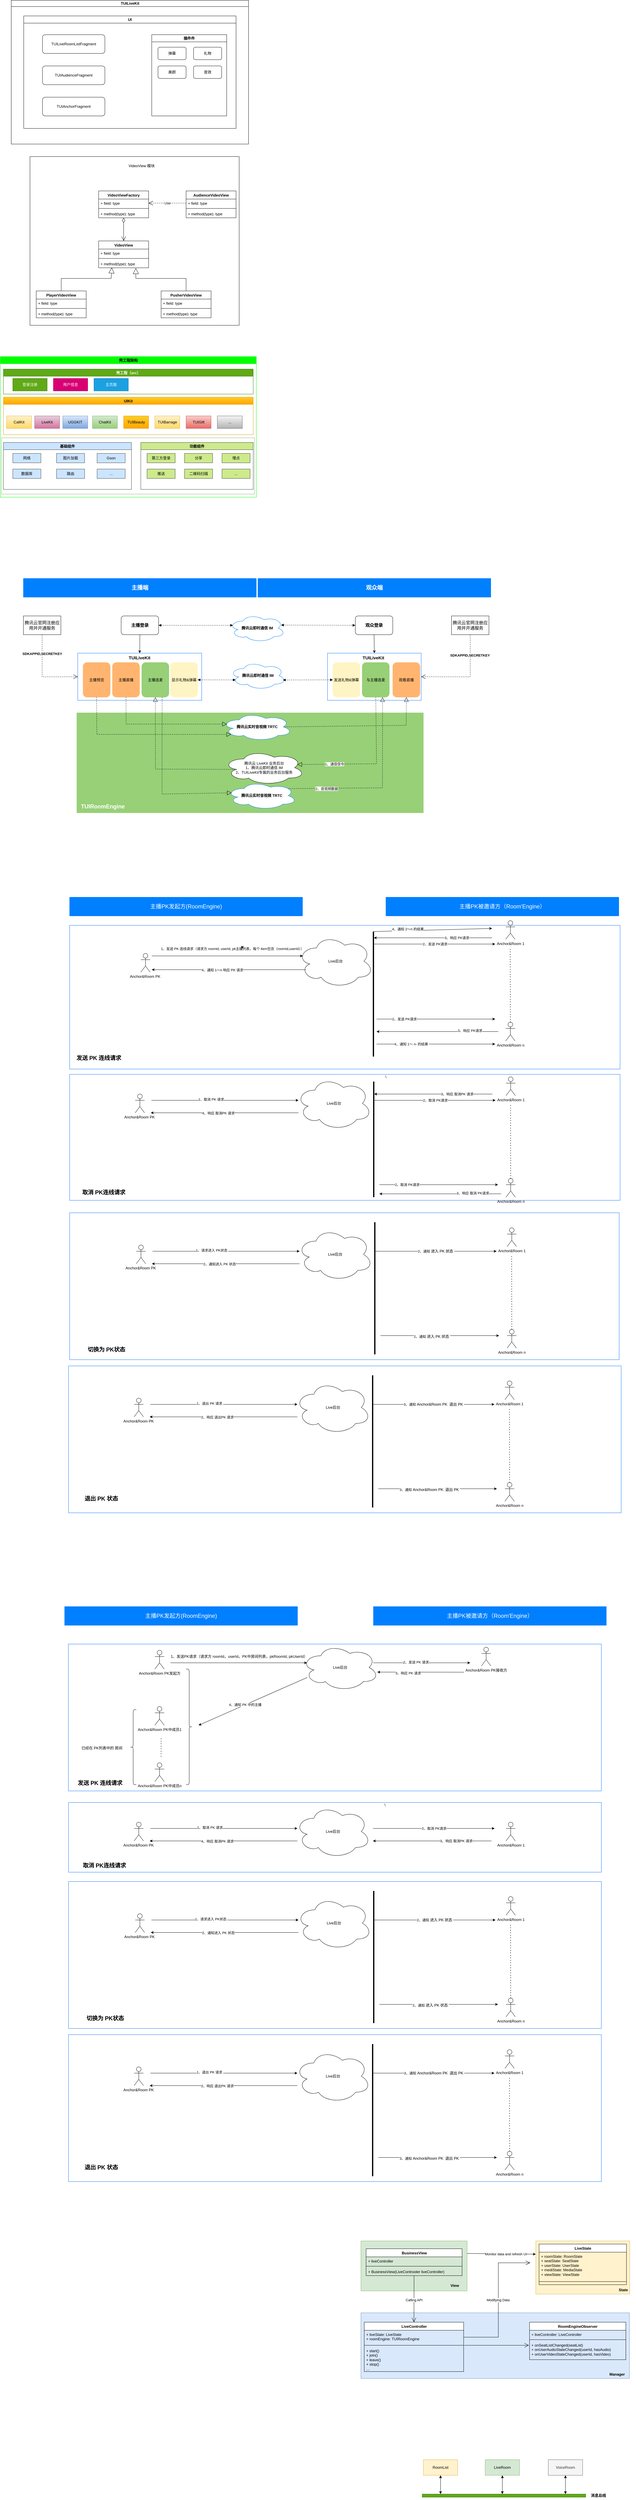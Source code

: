 <mxfile version="24.7.7">
  <diagram id="prtHgNgQTEPvFCAcTncT" name="Page-1">
    <mxGraphModel dx="1207" dy="676" grid="1" gridSize="10" guides="1" tooltips="1" connect="1" arrows="1" fold="1" page="1" pageScale="1" pageWidth="827" pageHeight="1169" math="0" shadow="0">
      <root>
        <mxCell id="0" />
        <mxCell id="1" parent="0" />
        <mxCell id="4HHq9X6t-P7XbWQoDmz0-32" value="" style="html=1;whiteSpace=wrap;fillColor=#d5e8d4;strokeColor=#82b366;" parent="1" vertex="1">
          <mxGeometry x="1160" y="7240" width="340" height="160" as="geometry" />
        </mxCell>
        <mxCell id="4HHq9X6t-P7XbWQoDmz0-30" value="" style="html=1;whiteSpace=wrap;fillColor=#fff2cc;strokeColor=#d6b656;" parent="1" vertex="1">
          <mxGeometry x="1720" y="7240" width="301" height="170" as="geometry" />
        </mxCell>
        <mxCell id="4HHq9X6t-P7XbWQoDmz0-28" value="" style="html=1;whiteSpace=wrap;fillColor=#dae8fc;strokeColor=#6c8ebf;" parent="1" vertex="1">
          <mxGeometry x="1160" y="7470" width="860" height="210" as="geometry" />
        </mxCell>
        <mxCell id="mHG290BBdcEaQXyHD2Fr-53" value="" style="rounded=0;whiteSpace=wrap;html=1;strokeColor=#006CFF;" parent="1" vertex="1">
          <mxGeometry x="223" y="5330" width="1707" height="470" as="geometry" />
        </mxCell>
        <mxCell id="mHG290BBdcEaQXyHD2Fr-21" value="" style="rounded=0;whiteSpace=wrap;html=1;strokeColor=#006CFF;" parent="1" vertex="1">
          <mxGeometry x="227" y="3950" width="1760" height="470" as="geometry" />
        </mxCell>
        <mxCell id="mHG290BBdcEaQXyHD2Fr-4" value="" style="rounded=0;whiteSpace=wrap;html=1;strokeColor=#006CFF;" parent="1" vertex="1">
          <mxGeometry x="227" y="3507" width="1763" height="403" as="geometry" />
        </mxCell>
        <mxCell id="mHG290BBdcEaQXyHD2Fr-1" value="" style="rounded=0;whiteSpace=wrap;html=1;strokeColor=#006CFF;" parent="1" vertex="1">
          <mxGeometry x="227" y="3030" width="1763" height="460" as="geometry" />
        </mxCell>
        <mxCell id="U0rbw6reVC3A500WmU9E-67" value="" style="rounded=0;whiteSpace=wrap;html=1;fillColor=#97D077;strokeColor=#97D077;" parent="1" vertex="1">
          <mxGeometry x="250" y="2350" width="1110" height="320" as="geometry" />
        </mxCell>
        <mxCell id="qKdqZK4pxTI20FY4RLXW-25" value="" style="rounded=0;whiteSpace=wrap;html=1;fillColor=#FFFFFF;strokeColor=#82b366;" parent="1" vertex="1">
          <mxGeometry x="9" y="1470" width="810" height="180" as="geometry" />
        </mxCell>
        <mxCell id="Bm5xuSs-34fYkXy3SaaI-27" value="" style="rounded=0;whiteSpace=wrap;html=1;movable=0;resizable=0;rotatable=0;deletable=0;editable=0;locked=1;connectable=0;" parent="1" vertex="1">
          <mxGeometry x="100" y="570" width="670" height="540" as="geometry" />
        </mxCell>
        <mxCell id="dNxyNK7c78bLwvsdeMH5-11" value="TUILiveKit" style="swimlane;html=1;startSize=20;horizontal=1;containerType=tree;glass=0;" parent="1" vertex="1">
          <mxGeometry x="40" y="70" width="760" height="460" as="geometry" />
        </mxCell>
        <mxCell id="YKUUuAs3QgxlzlbzOPTa-2" value="UI" style="swimlane;whiteSpace=wrap;html=1;" parent="dNxyNK7c78bLwvsdeMH5-11" vertex="1">
          <mxGeometry x="40" y="50" width="680" height="360" as="geometry" />
        </mxCell>
        <mxCell id="YKUUuAs3QgxlzlbzOPTa-11" value="TUILiveRoomListFragment" style="rounded=1;whiteSpace=wrap;html=1;" parent="YKUUuAs3QgxlzlbzOPTa-2" vertex="1">
          <mxGeometry x="60" y="60" width="200" height="60" as="geometry" />
        </mxCell>
        <mxCell id="YKUUuAs3QgxlzlbzOPTa-12" value="TUIAudienceFragment" style="rounded=1;whiteSpace=wrap;html=1;" parent="YKUUuAs3QgxlzlbzOPTa-2" vertex="1">
          <mxGeometry x="60" y="160" width="200" height="60" as="geometry" />
        </mxCell>
        <mxCell id="YKUUuAs3QgxlzlbzOPTa-17" value="TUIAnchorFragment" style="rounded=1;whiteSpace=wrap;html=1;" parent="YKUUuAs3QgxlzlbzOPTa-2" vertex="1">
          <mxGeometry x="60" y="260" width="200" height="60" as="geometry" />
        </mxCell>
        <mxCell id="YKUUuAs3QgxlzlbzOPTa-18" value="插件件" style="swimlane;whiteSpace=wrap;html=1;" parent="YKUUuAs3QgxlzlbzOPTa-2" vertex="1">
          <mxGeometry x="410" y="60" width="240" height="260" as="geometry" />
        </mxCell>
        <mxCell id="YKUUuAs3QgxlzlbzOPTa-19" value="弹幕" style="rounded=1;whiteSpace=wrap;html=1;" parent="YKUUuAs3QgxlzlbzOPTa-18" vertex="1">
          <mxGeometry x="20" y="40" width="90" height="40" as="geometry" />
        </mxCell>
        <mxCell id="YKUUuAs3QgxlzlbzOPTa-20" value="礼物" style="rounded=1;whiteSpace=wrap;html=1;" parent="YKUUuAs3QgxlzlbzOPTa-18" vertex="1">
          <mxGeometry x="134" y="40" width="90" height="40" as="geometry" />
        </mxCell>
        <mxCell id="YKUUuAs3QgxlzlbzOPTa-21" value="美颜" style="rounded=1;whiteSpace=wrap;html=1;" parent="YKUUuAs3QgxlzlbzOPTa-18" vertex="1">
          <mxGeometry x="20" y="100" width="90" height="40" as="geometry" />
        </mxCell>
        <mxCell id="YKUUuAs3QgxlzlbzOPTa-22" value="音效" style="rounded=1;whiteSpace=wrap;html=1;" parent="YKUUuAs3QgxlzlbzOPTa-18" vertex="1">
          <mxGeometry x="134" y="100" width="90" height="40" as="geometry" />
        </mxCell>
        <mxCell id="Bm5xuSs-34fYkXy3SaaI-1" value="VideoView" style="swimlane;fontStyle=1;align=center;verticalAlign=top;childLayout=stackLayout;horizontal=1;startSize=26;horizontalStack=0;resizeParent=1;resizeParentMax=0;resizeLast=0;collapsible=1;marginBottom=0;whiteSpace=wrap;html=1;" parent="1" vertex="1">
          <mxGeometry x="320" y="840" width="160" height="86" as="geometry" />
        </mxCell>
        <mxCell id="Bm5xuSs-34fYkXy3SaaI-2" value="+ field: type" style="text;strokeColor=none;fillColor=none;align=left;verticalAlign=top;spacingLeft=4;spacingRight=4;overflow=hidden;rotatable=0;points=[[0,0.5],[1,0.5]];portConstraint=eastwest;whiteSpace=wrap;html=1;" parent="Bm5xuSs-34fYkXy3SaaI-1" vertex="1">
          <mxGeometry y="26" width="160" height="26" as="geometry" />
        </mxCell>
        <mxCell id="Bm5xuSs-34fYkXy3SaaI-3" value="" style="line;strokeWidth=1;fillColor=none;align=left;verticalAlign=middle;spacingTop=-1;spacingLeft=3;spacingRight=3;rotatable=0;labelPosition=right;points=[];portConstraint=eastwest;strokeColor=inherit;" parent="Bm5xuSs-34fYkXy3SaaI-1" vertex="1">
          <mxGeometry y="52" width="160" height="8" as="geometry" />
        </mxCell>
        <mxCell id="Bm5xuSs-34fYkXy3SaaI-4" value="+ method(type): type" style="text;strokeColor=none;fillColor=none;align=left;verticalAlign=top;spacingLeft=4;spacingRight=4;overflow=hidden;rotatable=0;points=[[0,0.5],[1,0.5]];portConstraint=eastwest;whiteSpace=wrap;html=1;" parent="Bm5xuSs-34fYkXy3SaaI-1" vertex="1">
          <mxGeometry y="60" width="160" height="26" as="geometry" />
        </mxCell>
        <mxCell id="Bm5xuSs-34fYkXy3SaaI-5" value="PusherVideoView" style="swimlane;fontStyle=1;align=center;verticalAlign=top;childLayout=stackLayout;horizontal=1;startSize=26;horizontalStack=0;resizeParent=1;resizeParentMax=0;resizeLast=0;collapsible=1;marginBottom=0;whiteSpace=wrap;html=1;" parent="1" vertex="1">
          <mxGeometry x="520" y="1000" width="160" height="86" as="geometry" />
        </mxCell>
        <mxCell id="Bm5xuSs-34fYkXy3SaaI-6" value="+ field: type" style="text;strokeColor=none;fillColor=none;align=left;verticalAlign=top;spacingLeft=4;spacingRight=4;overflow=hidden;rotatable=0;points=[[0,0.5],[1,0.5]];portConstraint=eastwest;whiteSpace=wrap;html=1;" parent="Bm5xuSs-34fYkXy3SaaI-5" vertex="1">
          <mxGeometry y="26" width="160" height="26" as="geometry" />
        </mxCell>
        <mxCell id="Bm5xuSs-34fYkXy3SaaI-7" value="" style="line;strokeWidth=1;fillColor=none;align=left;verticalAlign=middle;spacingTop=-1;spacingLeft=3;spacingRight=3;rotatable=0;labelPosition=right;points=[];portConstraint=eastwest;strokeColor=inherit;" parent="Bm5xuSs-34fYkXy3SaaI-5" vertex="1">
          <mxGeometry y="52" width="160" height="8" as="geometry" />
        </mxCell>
        <mxCell id="Bm5xuSs-34fYkXy3SaaI-8" value="+ method(type): type" style="text;strokeColor=none;fillColor=none;align=left;verticalAlign=top;spacingLeft=4;spacingRight=4;overflow=hidden;rotatable=0;points=[[0,0.5],[1,0.5]];portConstraint=eastwest;whiteSpace=wrap;html=1;" parent="Bm5xuSs-34fYkXy3SaaI-5" vertex="1">
          <mxGeometry y="60" width="160" height="26" as="geometry" />
        </mxCell>
        <mxCell id="Bm5xuSs-34fYkXy3SaaI-9" value="PlayerVideoView" style="swimlane;fontStyle=1;align=center;verticalAlign=top;childLayout=stackLayout;horizontal=1;startSize=26;horizontalStack=0;resizeParent=1;resizeParentMax=0;resizeLast=0;collapsible=1;marginBottom=0;whiteSpace=wrap;html=1;" parent="1" vertex="1">
          <mxGeometry x="120" y="1000" width="160" height="86" as="geometry" />
        </mxCell>
        <mxCell id="Bm5xuSs-34fYkXy3SaaI-10" value="+ field: type" style="text;strokeColor=none;fillColor=none;align=left;verticalAlign=top;spacingLeft=4;spacingRight=4;overflow=hidden;rotatable=0;points=[[0,0.5],[1,0.5]];portConstraint=eastwest;whiteSpace=wrap;html=1;" parent="Bm5xuSs-34fYkXy3SaaI-9" vertex="1">
          <mxGeometry y="26" width="160" height="26" as="geometry" />
        </mxCell>
        <mxCell id="Bm5xuSs-34fYkXy3SaaI-11" value="" style="line;strokeWidth=1;fillColor=none;align=left;verticalAlign=middle;spacingTop=-1;spacingLeft=3;spacingRight=3;rotatable=0;labelPosition=right;points=[];portConstraint=eastwest;strokeColor=inherit;" parent="Bm5xuSs-34fYkXy3SaaI-9" vertex="1">
          <mxGeometry y="52" width="160" height="8" as="geometry" />
        </mxCell>
        <mxCell id="Bm5xuSs-34fYkXy3SaaI-12" value="+ method(type): type" style="text;strokeColor=none;fillColor=none;align=left;verticalAlign=top;spacingLeft=4;spacingRight=4;overflow=hidden;rotatable=0;points=[[0,0.5],[1,0.5]];portConstraint=eastwest;whiteSpace=wrap;html=1;" parent="Bm5xuSs-34fYkXy3SaaI-9" vertex="1">
          <mxGeometry y="60" width="160" height="26" as="geometry" />
        </mxCell>
        <mxCell id="Bm5xuSs-34fYkXy3SaaI-13" value="AudienceVideoView" style="swimlane;fontStyle=1;align=center;verticalAlign=top;childLayout=stackLayout;horizontal=1;startSize=26;horizontalStack=0;resizeParent=1;resizeParentMax=0;resizeLast=0;collapsible=1;marginBottom=0;whiteSpace=wrap;html=1;" parent="1" vertex="1">
          <mxGeometry x="600" y="680" width="160" height="86" as="geometry" />
        </mxCell>
        <mxCell id="Bm5xuSs-34fYkXy3SaaI-14" value="+ field: type" style="text;strokeColor=none;fillColor=none;align=left;verticalAlign=top;spacingLeft=4;spacingRight=4;overflow=hidden;rotatable=0;points=[[0,0.5],[1,0.5]];portConstraint=eastwest;whiteSpace=wrap;html=1;" parent="Bm5xuSs-34fYkXy3SaaI-13" vertex="1">
          <mxGeometry y="26" width="160" height="26" as="geometry" />
        </mxCell>
        <mxCell id="Bm5xuSs-34fYkXy3SaaI-15" value="" style="line;strokeWidth=1;fillColor=none;align=left;verticalAlign=middle;spacingTop=-1;spacingLeft=3;spacingRight=3;rotatable=0;labelPosition=right;points=[];portConstraint=eastwest;strokeColor=inherit;" parent="Bm5xuSs-34fYkXy3SaaI-13" vertex="1">
          <mxGeometry y="52" width="160" height="8" as="geometry" />
        </mxCell>
        <mxCell id="Bm5xuSs-34fYkXy3SaaI-16" value="+ method(type): type" style="text;strokeColor=none;fillColor=none;align=left;verticalAlign=top;spacingLeft=4;spacingRight=4;overflow=hidden;rotatable=0;points=[[0,0.5],[1,0.5]];portConstraint=eastwest;whiteSpace=wrap;html=1;" parent="Bm5xuSs-34fYkXy3SaaI-13" vertex="1">
          <mxGeometry y="60" width="160" height="26" as="geometry" />
        </mxCell>
        <mxCell id="Bm5xuSs-34fYkXy3SaaI-17" value="VideoViewFactory" style="swimlane;fontStyle=1;align=center;verticalAlign=top;childLayout=stackLayout;horizontal=1;startSize=26;horizontalStack=0;resizeParent=1;resizeParentMax=0;resizeLast=0;collapsible=1;marginBottom=0;whiteSpace=wrap;html=1;" parent="1" vertex="1">
          <mxGeometry x="320" y="680" width="160" height="86" as="geometry" />
        </mxCell>
        <mxCell id="Bm5xuSs-34fYkXy3SaaI-18" value="+ field: type" style="text;strokeColor=none;fillColor=none;align=left;verticalAlign=top;spacingLeft=4;spacingRight=4;overflow=hidden;rotatable=0;points=[[0,0.5],[1,0.5]];portConstraint=eastwest;whiteSpace=wrap;html=1;" parent="Bm5xuSs-34fYkXy3SaaI-17" vertex="1">
          <mxGeometry y="26" width="160" height="26" as="geometry" />
        </mxCell>
        <mxCell id="Bm5xuSs-34fYkXy3SaaI-19" value="" style="line;strokeWidth=1;fillColor=none;align=left;verticalAlign=middle;spacingTop=-1;spacingLeft=3;spacingRight=3;rotatable=0;labelPosition=right;points=[];portConstraint=eastwest;strokeColor=inherit;" parent="Bm5xuSs-34fYkXy3SaaI-17" vertex="1">
          <mxGeometry y="52" width="160" height="8" as="geometry" />
        </mxCell>
        <mxCell id="Bm5xuSs-34fYkXy3SaaI-20" value="+ method(type): type" style="text;strokeColor=none;fillColor=none;align=left;verticalAlign=top;spacingLeft=4;spacingRight=4;overflow=hidden;rotatable=0;points=[[0,0.5],[1,0.5]];portConstraint=eastwest;whiteSpace=wrap;html=1;" parent="Bm5xuSs-34fYkXy3SaaI-17" vertex="1">
          <mxGeometry y="60" width="160" height="26" as="geometry" />
        </mxCell>
        <mxCell id="Bm5xuSs-34fYkXy3SaaI-22" value="" style="endArrow=block;endSize=16;endFill=0;html=1;rounded=0;exitX=0.5;exitY=0;exitDx=0;exitDy=0;entryX=0.263;entryY=0.962;entryDx=0;entryDy=0;entryPerimeter=0;" parent="1" source="Bm5xuSs-34fYkXy3SaaI-9" target="Bm5xuSs-34fYkXy3SaaI-4" edge="1">
          <mxGeometry width="160" relative="1" as="geometry">
            <mxPoint x="330" y="790" as="sourcePoint" />
            <mxPoint x="490" y="790" as="targetPoint" />
            <Array as="points">
              <mxPoint x="200" y="960" />
              <mxPoint x="360" y="960" />
            </Array>
          </mxGeometry>
        </mxCell>
        <mxCell id="Bm5xuSs-34fYkXy3SaaI-24" value="" style="endArrow=block;endSize=16;endFill=0;html=1;rounded=0;exitX=0.5;exitY=0;exitDx=0;exitDy=0;entryX=0.744;entryY=1.038;entryDx=0;entryDy=0;entryPerimeter=0;" parent="1" source="Bm5xuSs-34fYkXy3SaaI-5" target="Bm5xuSs-34fYkXy3SaaI-4" edge="1">
          <mxGeometry width="160" relative="1" as="geometry">
            <mxPoint x="330" y="790" as="sourcePoint" />
            <mxPoint x="490" y="790" as="targetPoint" />
            <Array as="points">
              <mxPoint x="600" y="960" />
              <mxPoint x="439" y="960" />
            </Array>
          </mxGeometry>
        </mxCell>
        <mxCell id="Bm5xuSs-34fYkXy3SaaI-25" value="" style="endArrow=open;html=1;endSize=12;startArrow=diamondThin;startSize=14;startFill=0;edgeStyle=orthogonalEdgeStyle;align=left;verticalAlign=bottom;rounded=0;" parent="1" edge="1">
          <mxGeometry x="-1" y="3" relative="1" as="geometry">
            <mxPoint x="400" y="766" as="sourcePoint" />
            <mxPoint x="400" y="840" as="targetPoint" />
            <Array as="points">
              <mxPoint x="400" y="809" />
            </Array>
          </mxGeometry>
        </mxCell>
        <mxCell id="Bm5xuSs-34fYkXy3SaaI-26" value="Use" style="endArrow=open;endSize=12;dashed=1;html=1;rounded=0;exitX=0;exitY=0.5;exitDx=0;exitDy=0;entryX=1;entryY=0.5;entryDx=0;entryDy=0;" parent="1" source="Bm5xuSs-34fYkXy3SaaI-14" target="Bm5xuSs-34fYkXy3SaaI-18" edge="1">
          <mxGeometry width="160" relative="1" as="geometry">
            <mxPoint x="480" y="790" as="sourcePoint" />
            <mxPoint x="640" y="790" as="targetPoint" />
          </mxGeometry>
        </mxCell>
        <mxCell id="Bm5xuSs-34fYkXy3SaaI-28" value="VideoView 模块" style="text;html=1;strokeColor=none;fillColor=none;align=center;verticalAlign=middle;whiteSpace=wrap;rounded=0;movable=0;resizable=0;rotatable=0;deletable=0;editable=0;locked=1;connectable=0;" parent="1" vertex="1">
          <mxGeometry x="395" y="585" width="125" height="30" as="geometry" />
        </mxCell>
        <mxCell id="qKdqZK4pxTI20FY4RLXW-4" value="基础组件" style="swimlane;fillColor=#cce5ff;strokeColor=#36393d;" parent="1" vertex="1">
          <mxGeometry x="15" y="1485" width="410" height="150" as="geometry" />
        </mxCell>
        <mxCell id="qKdqZK4pxTI20FY4RLXW-5" value="功能组件" style="swimlane;fillColor=#cdeb8b;strokeColor=#36393d;" parent="1" vertex="1">
          <mxGeometry x="455" y="1485" width="360" height="150" as="geometry" />
        </mxCell>
        <mxCell id="qKdqZK4pxTI20FY4RLXW-7" value="壳工程架构" style="swimlane;fillColor=#00FF00;strokeColor=#00FF00;" parent="1" vertex="1">
          <mxGeometry x="5" y="1210" width="820" height="450" as="geometry" />
        </mxCell>
        <mxCell id="qKdqZK4pxTI20FY4RLXW-8" value="网络" style="rounded=0;whiteSpace=wrap;html=1;fillColor=#cce5ff;strokeColor=#36393d;" parent="qKdqZK4pxTI20FY4RLXW-7" vertex="1">
          <mxGeometry x="40" y="310" width="90" height="30" as="geometry" />
        </mxCell>
        <mxCell id="qKdqZK4pxTI20FY4RLXW-9" value="数据库" style="rounded=0;whiteSpace=wrap;html=1;fillColor=#cce5ff;strokeColor=#36393d;" parent="qKdqZK4pxTI20FY4RLXW-7" vertex="1">
          <mxGeometry x="40" y="360" width="90" height="30" as="geometry" />
        </mxCell>
        <mxCell id="qKdqZK4pxTI20FY4RLXW-10" value="图片加载" style="rounded=0;whiteSpace=wrap;html=1;fillColor=#cce5ff;strokeColor=#36393d;" parent="qKdqZK4pxTI20FY4RLXW-7" vertex="1">
          <mxGeometry x="180" y="310" width="90" height="30" as="geometry" />
        </mxCell>
        <mxCell id="qKdqZK4pxTI20FY4RLXW-11" value="路由" style="rounded=0;whiteSpace=wrap;html=1;fillColor=#cce5ff;strokeColor=#36393d;" parent="qKdqZK4pxTI20FY4RLXW-7" vertex="1">
          <mxGeometry x="180" y="360" width="90" height="30" as="geometry" />
        </mxCell>
        <mxCell id="qKdqZK4pxTI20FY4RLXW-12" value="Gson" style="rounded=0;whiteSpace=wrap;html=1;fillColor=#cce5ff;strokeColor=#36393d;" parent="qKdqZK4pxTI20FY4RLXW-7" vertex="1">
          <mxGeometry x="310" y="310" width="90" height="30" as="geometry" />
        </mxCell>
        <mxCell id="qKdqZK4pxTI20FY4RLXW-19" value="..." style="rounded=0;whiteSpace=wrap;html=1;fillColor=#cce5ff;strokeColor=#36393d;" parent="qKdqZK4pxTI20FY4RLXW-7" vertex="1">
          <mxGeometry x="310" y="360" width="90" height="30" as="geometry" />
        </mxCell>
        <mxCell id="qKdqZK4pxTI20FY4RLXW-20" value="第三方登录" style="rounded=0;whiteSpace=wrap;html=1;fillColor=#cdeb8b;strokeColor=#36393d;" parent="qKdqZK4pxTI20FY4RLXW-7" vertex="1">
          <mxGeometry x="470" y="310" width="90" height="30" as="geometry" />
        </mxCell>
        <mxCell id="qKdqZK4pxTI20FY4RLXW-21" value="分享" style="rounded=0;whiteSpace=wrap;html=1;fillColor=#cdeb8b;strokeColor=#36393d;" parent="qKdqZK4pxTI20FY4RLXW-7" vertex="1">
          <mxGeometry x="590" y="310" width="90" height="30" as="geometry" />
        </mxCell>
        <mxCell id="qKdqZK4pxTI20FY4RLXW-22" value="埋点" style="rounded=0;whiteSpace=wrap;html=1;fillColor=#cdeb8b;strokeColor=#36393d;" parent="qKdqZK4pxTI20FY4RLXW-7" vertex="1">
          <mxGeometry x="710" y="310" width="90" height="30" as="geometry" />
        </mxCell>
        <mxCell id="qKdqZK4pxTI20FY4RLXW-24" value="推送" style="rounded=0;whiteSpace=wrap;html=1;fillColor=#cdeb8b;strokeColor=#36393d;" parent="qKdqZK4pxTI20FY4RLXW-7" vertex="1">
          <mxGeometry x="470" y="360" width="90" height="30" as="geometry" />
        </mxCell>
        <mxCell id="qKdqZK4pxTI20FY4RLXW-33" value="UIKit" style="swimlane;fillColor=#ffcd28;strokeColor=#d79b00;gradientColor=#ffa500;" parent="qKdqZK4pxTI20FY4RLXW-7" vertex="1">
          <mxGeometry x="10" y="130" width="800" height="120" as="geometry" />
        </mxCell>
        <mxCell id="qKdqZK4pxTI20FY4RLXW-29" value="LiveKit" style="rounded=0;whiteSpace=wrap;html=1;fillColor=#e6d0de;strokeColor=#996185;gradientColor=#d5739d;" parent="qKdqZK4pxTI20FY4RLXW-33" vertex="1">
          <mxGeometry x="100" y="60" width="80" height="40" as="geometry" />
        </mxCell>
        <mxCell id="qKdqZK4pxTI20FY4RLXW-28" value="CallKit" style="rounded=0;whiteSpace=wrap;html=1;fillColor=#fff2cc;strokeColor=#d6b656;gradientColor=#ffd966;" parent="qKdqZK4pxTI20FY4RLXW-33" vertex="1">
          <mxGeometry x="10" y="60" width="80" height="40" as="geometry" />
        </mxCell>
        <mxCell id="qKdqZK4pxTI20FY4RLXW-31" value="UGGKIT" style="rounded=0;whiteSpace=wrap;html=1;fillColor=#dae8fc;strokeColor=#6c8ebf;gradientColor=#7ea6e0;" parent="qKdqZK4pxTI20FY4RLXW-33" vertex="1">
          <mxGeometry x="190" y="60" width="80" height="40" as="geometry" />
        </mxCell>
        <mxCell id="sze4PZu37mG5Or_dmL7Z-6" value="ChatKit" style="rounded=0;whiteSpace=wrap;html=1;fillColor=#d5e8d4;strokeColor=#82b366;gradientColor=#97d077;" parent="qKdqZK4pxTI20FY4RLXW-33" vertex="1">
          <mxGeometry x="285" y="60" width="80" height="40" as="geometry" />
        </mxCell>
        <mxCell id="sze4PZu37mG5Or_dmL7Z-7" value="TUIBeauty" style="rounded=0;whiteSpace=wrap;html=1;fillColor=#ffcd28;strokeColor=#d79b00;gradientColor=#ffa500;" parent="qKdqZK4pxTI20FY4RLXW-33" vertex="1">
          <mxGeometry x="385" y="60" width="80" height="40" as="geometry" />
        </mxCell>
        <mxCell id="sze4PZu37mG5Or_dmL7Z-8" value="TUIBarrage" style="rounded=0;whiteSpace=wrap;html=1;fillColor=#fff2cc;strokeColor=#d6b656;gradientColor=#ffd966;" parent="qKdqZK4pxTI20FY4RLXW-33" vertex="1">
          <mxGeometry x="485" y="60" width="80" height="40" as="geometry" />
        </mxCell>
        <mxCell id="sze4PZu37mG5Or_dmL7Z-9" value="TUIGift" style="rounded=0;whiteSpace=wrap;html=1;fillColor=#f8cecc;strokeColor=#b85450;gradientColor=#ea6b66;" parent="qKdqZK4pxTI20FY4RLXW-33" vertex="1">
          <mxGeometry x="585" y="60" width="80" height="40" as="geometry" />
        </mxCell>
        <mxCell id="sze4PZu37mG5Or_dmL7Z-19" value="..." style="rounded=0;whiteSpace=wrap;html=1;fillColor=#f5f5f5;strokeColor=#666666;gradientColor=#b3b3b3;" parent="qKdqZK4pxTI20FY4RLXW-33" vertex="1">
          <mxGeometry x="685" y="60" width="80" height="40" as="geometry" />
        </mxCell>
        <mxCell id="qKdqZK4pxTI20FY4RLXW-36" value="壳工程（src）" style="swimlane;fillColor=#60a917;strokeColor=#2D7600;fontColor=#ffffff;" parent="1" vertex="1">
          <mxGeometry x="15" y="1250" width="800" height="80" as="geometry" />
        </mxCell>
        <mxCell id="qKdqZK4pxTI20FY4RLXW-37" value="登录注册" style="rounded=0;whiteSpace=wrap;html=1;fillColor=#60a917;strokeColor=#2D7600;fontColor=#ffffff;" parent="qKdqZK4pxTI20FY4RLXW-36" vertex="1">
          <mxGeometry x="30" y="30" width="110" height="40" as="geometry" />
        </mxCell>
        <mxCell id="qKdqZK4pxTI20FY4RLXW-38" value="用户信息" style="rounded=0;whiteSpace=wrap;html=1;fillColor=#d80073;strokeColor=#A50040;fontColor=#ffffff;" parent="qKdqZK4pxTI20FY4RLXW-36" vertex="1">
          <mxGeometry x="160" y="30" width="110" height="40" as="geometry" />
        </mxCell>
        <mxCell id="qKdqZK4pxTI20FY4RLXW-39" value="主页面" style="rounded=0;whiteSpace=wrap;html=1;fillColor=#1ba1e2;strokeColor=#006EAF;fontColor=#ffffff;" parent="qKdqZK4pxTI20FY4RLXW-36" vertex="1">
          <mxGeometry x="290" y="30" width="110" height="40" as="geometry" />
        </mxCell>
        <mxCell id="sze4PZu37mG5Or_dmL7Z-2" value="二维码扫描" style="rounded=0;whiteSpace=wrap;html=1;fillColor=#cdeb8b;strokeColor=#36393d;" parent="1" vertex="1">
          <mxGeometry x="595" y="1570" width="90" height="30" as="geometry" />
        </mxCell>
        <mxCell id="sze4PZu37mG5Or_dmL7Z-21" value="..." style="rounded=0;whiteSpace=wrap;html=1;fillColor=#cdeb8b;strokeColor=#36393d;" parent="1" vertex="1">
          <mxGeometry x="715" y="1570" width="90" height="30" as="geometry" />
        </mxCell>
        <mxCell id="U0rbw6reVC3A500WmU9E-5" value="&lt;font color=&quot;#ffffff&quot; style=&quot;font-size: 18px;&quot;&gt;&lt;b&gt;主播端&lt;/b&gt;&lt;/font&gt;" style="rounded=0;whiteSpace=wrap;html=1;strokeColor=#007FFF;fillColor=#007FFF;" parent="1" vertex="1">
          <mxGeometry x="79" y="1920" width="746" height="60" as="geometry" />
        </mxCell>
        <mxCell id="U0rbw6reVC3A500WmU9E-6" value="&lt;font style=&quot;font-size: 18px;&quot; color=&quot;#ffffff&quot;&gt;&lt;b&gt;观众端&lt;/b&gt;&lt;/font&gt;" style="rounded=0;whiteSpace=wrap;html=1;strokeColor=#007FFF;fillColor=#007FFF;" parent="1" vertex="1">
          <mxGeometry x="830" y="1920" width="746" height="60" as="geometry" />
        </mxCell>
        <mxCell id="U0rbw6reVC3A500WmU9E-7" value="&lt;font style=&quot;font-size: 14px;&quot;&gt;&lt;b&gt;主播登录&lt;/b&gt;&lt;/font&gt;" style="rounded=1;whiteSpace=wrap;html=1;" parent="1" vertex="1">
          <mxGeometry x="392" y="2040" width="120" height="60" as="geometry" />
        </mxCell>
        <mxCell id="U0rbw6reVC3A500WmU9E-9" value="" style="endArrow=classic;html=1;rounded=0;exitX=0.5;exitY=1;exitDx=0;exitDy=0;entryX=0.5;entryY=0;entryDx=0;entryDy=0;" parent="1" source="U0rbw6reVC3A500WmU9E-7" target="U0rbw6reVC3A500WmU9E-10" edge="1">
          <mxGeometry width="50" height="50" relative="1" as="geometry">
            <mxPoint x="830" y="2170" as="sourcePoint" />
            <mxPoint x="452" y="2160" as="targetPoint" />
          </mxGeometry>
        </mxCell>
        <mxCell id="U0rbw6reVC3A500WmU9E-10" value="" style="rounded=0;whiteSpace=wrap;html=1;strokeColor=#006CFF;" parent="1" vertex="1">
          <mxGeometry x="253" y="2159" width="397" height="151" as="geometry" />
        </mxCell>
        <mxCell id="U0rbw6reVC3A500WmU9E-14" value="&lt;font style=&quot;font-size: 14px;&quot;&gt;&lt;b&gt;TUILiveKit&lt;/b&gt;&lt;/font&gt;" style="text;html=1;align=center;verticalAlign=middle;whiteSpace=wrap;rounded=0;" parent="1" vertex="1">
          <mxGeometry x="420.5" y="2159" width="60" height="30" as="geometry" />
        </mxCell>
        <mxCell id="U0rbw6reVC3A500WmU9E-17" value="主播预览" style="rounded=1;whiteSpace=wrap;html=1;fillColor=#FFB570;strokeColor=#FFB570;" parent="1" vertex="1">
          <mxGeometry x="270" y="2189" width="87" height="111" as="geometry" />
        </mxCell>
        <mxCell id="U0rbw6reVC3A500WmU9E-18" value="主播直播" style="rounded=1;whiteSpace=wrap;html=1;strokeColor=#FFB570;fillColor=#FFB570;" parent="1" vertex="1">
          <mxGeometry x="364" y="2189" width="87" height="111" as="geometry" />
        </mxCell>
        <mxCell id="U0rbw6reVC3A500WmU9E-19" value="主播连麦" style="rounded=1;whiteSpace=wrap;html=1;fillColor=#97D077;strokeColor=#97D077;" parent="1" vertex="1">
          <mxGeometry x="458" y="2189" width="87" height="111" as="geometry" />
        </mxCell>
        <mxCell id="U0rbw6reVC3A500WmU9E-22" value="&lt;font style=&quot;font-size: 14px;&quot;&gt;&lt;b&gt;观众登录&lt;/b&gt;&lt;/font&gt;" style="rounded=1;whiteSpace=wrap;html=1;" parent="1" vertex="1">
          <mxGeometry x="1142" y="2040" width="120" height="60" as="geometry" />
        </mxCell>
        <mxCell id="U0rbw6reVC3A500WmU9E-23" value="" style="endArrow=classic;html=1;rounded=0;exitX=0.5;exitY=1;exitDx=0;exitDy=0;entryX=0.5;entryY=0;entryDx=0;entryDy=0;" parent="1" source="U0rbw6reVC3A500WmU9E-22" target="U0rbw6reVC3A500WmU9E-24" edge="1">
          <mxGeometry width="50" height="50" relative="1" as="geometry">
            <mxPoint x="1580" y="2170" as="sourcePoint" />
            <mxPoint x="1202" y="2160" as="targetPoint" />
          </mxGeometry>
        </mxCell>
        <mxCell id="U0rbw6reVC3A500WmU9E-24" value="" style="rounded=0;whiteSpace=wrap;html=1;strokeColor=#006CFF;" parent="1" vertex="1">
          <mxGeometry x="1053" y="2159" width="300" height="151" as="geometry" />
        </mxCell>
        <mxCell id="U0rbw6reVC3A500WmU9E-25" value="&lt;font style=&quot;font-size: 14px;&quot;&gt;&lt;b&gt;TUILiveKit&lt;/b&gt;&lt;/font&gt;" style="text;html=1;align=center;verticalAlign=middle;whiteSpace=wrap;rounded=0;" parent="1" vertex="1">
          <mxGeometry x="1170" y="2159" width="60" height="30" as="geometry" />
        </mxCell>
        <mxCell id="U0rbw6reVC3A500WmU9E-26" value="观看直播" style="rounded=1;whiteSpace=wrap;html=1;fillColor=#FFB570;strokeColor=#FFB570;" parent="1" vertex="1">
          <mxGeometry x="1262" y="2189" width="87" height="111" as="geometry" />
        </mxCell>
        <mxCell id="U0rbw6reVC3A500WmU9E-27" value="与主播连麦" style="rounded=1;whiteSpace=wrap;html=1;strokeColor=#97D077;fillColor=#97D077;" parent="1" vertex="1">
          <mxGeometry x="1164" y="2189" width="87" height="111" as="geometry" />
        </mxCell>
        <mxCell id="U0rbw6reVC3A500WmU9E-28" value="发送礼物&amp;amp;弹幕" style="rounded=1;whiteSpace=wrap;html=1;fillColor=#FFF4C3;strokeColor=#FFF4C3;" parent="1" vertex="1">
          <mxGeometry x="1070" y="2189" width="87" height="111" as="geometry" />
        </mxCell>
        <mxCell id="U0rbw6reVC3A500WmU9E-34" value="&lt;b&gt;腾讯云实时音视频 TRTC&lt;/b&gt;" style="ellipse;shape=cloud;whiteSpace=wrap;html=1;strokeColor=#007FFF;" parent="1" vertex="1">
          <mxGeometry x="715" y="2350" width="225" height="90" as="geometry" />
        </mxCell>
        <mxCell id="U0rbw6reVC3A500WmU9E-35" value="显示礼物&amp;amp;弹幕" style="rounded=1;whiteSpace=wrap;html=1;strokeColor=#FFF4C3;fillColor=#FFF4C3;" parent="1" vertex="1">
          <mxGeometry x="550" y="2189" width="87" height="111" as="geometry" />
        </mxCell>
        <mxCell id="U0rbw6reVC3A500WmU9E-36" value="" style="endArrow=block;dashed=1;endFill=0;endSize=12;html=1;rounded=0;entryX=0.5;entryY=1;entryDx=0;entryDy=0;exitX=0.875;exitY=0.5;exitDx=0;exitDy=0;exitPerimeter=0;" parent="1" source="U0rbw6reVC3A500WmU9E-34" target="U0rbw6reVC3A500WmU9E-26" edge="1">
          <mxGeometry width="160" relative="1" as="geometry">
            <mxPoint x="850" y="2310" as="sourcePoint" />
            <mxPoint x="1010" y="2310" as="targetPoint" />
            <Array as="points">
              <mxPoint x="1305" y="2390" />
            </Array>
          </mxGeometry>
        </mxCell>
        <mxCell id="U0rbw6reVC3A500WmU9E-37" value="" style="endArrow=block;dashed=1;endFill=0;endSize=12;html=1;rounded=0;exitX=0.5;exitY=1;exitDx=0;exitDy=0;entryX=0.07;entryY=0.4;entryDx=0;entryDy=0;entryPerimeter=0;" parent="1" source="U0rbw6reVC3A500WmU9E-18" target="U0rbw6reVC3A500WmU9E-34" edge="1">
          <mxGeometry width="160" relative="1" as="geometry">
            <mxPoint x="850" y="2310" as="sourcePoint" />
            <mxPoint x="1010" y="2310" as="targetPoint" />
            <Array as="points">
              <mxPoint x="408" y="2386" />
            </Array>
          </mxGeometry>
        </mxCell>
        <mxCell id="U0rbw6reVC3A500WmU9E-38" value="" style="endArrow=block;dashed=1;endFill=0;endSize=12;html=1;rounded=0;exitX=0.88;exitY=0.25;exitDx=0;exitDy=0;entryX=0.75;entryY=1;entryDx=0;entryDy=0;exitPerimeter=0;" parent="1" source="U0rbw6reVC3A500WmU9E-43" target="U0rbw6reVC3A500WmU9E-27" edge="1">
          <mxGeometry width="160" relative="1" as="geometry">
            <mxPoint x="850" y="2310" as="sourcePoint" />
            <mxPoint x="1010" y="2310" as="targetPoint" />
            <Array as="points">
              <mxPoint x="1229" y="2590" />
            </Array>
          </mxGeometry>
        </mxCell>
        <mxCell id="U0rbw6reVC3A500WmU9E-48" value="Text" style="edgeLabel;html=1;align=center;verticalAlign=middle;resizable=0;points=[];" parent="U0rbw6reVC3A500WmU9E-38" vertex="1" connectable="0">
          <mxGeometry x="-0.674" relative="1" as="geometry">
            <mxPoint x="1" as="offset" />
          </mxGeometry>
        </mxCell>
        <mxCell id="U0rbw6reVC3A500WmU9E-49" value="2、音视频数据" style="edgeLabel;html=1;align=center;verticalAlign=middle;resizable=0;points=[];" parent="U0rbw6reVC3A500WmU9E-38" vertex="1" connectable="0">
          <mxGeometry x="-0.592" y="-1" relative="1" as="geometry">
            <mxPoint x="1" as="offset" />
          </mxGeometry>
        </mxCell>
        <mxCell id="U0rbw6reVC3A500WmU9E-39" value="" style="endArrow=block;dashed=1;endFill=0;endSize=12;html=1;rounded=0;entryX=0.5;entryY=1;entryDx=0;entryDy=0;exitX=0.16;exitY=0.55;exitDx=0;exitDy=0;exitPerimeter=0;" parent="1" source="U0rbw6reVC3A500WmU9E-78" target="U0rbw6reVC3A500WmU9E-19" edge="1">
          <mxGeometry width="160" relative="1" as="geometry">
            <mxPoint x="655" y="2530" as="sourcePoint" />
            <mxPoint x="1010" y="2310" as="targetPoint" />
            <Array as="points">
              <mxPoint x="502" y="2530" />
            </Array>
          </mxGeometry>
        </mxCell>
        <mxCell id="U0rbw6reVC3A500WmU9E-40" value="" style="endArrow=block;dashed=1;endFill=0;endSize=12;html=1;rounded=0;exitX=0.5;exitY=1;exitDx=0;exitDy=0;entryX=0.91;entryY=0.409;entryDx=0;entryDy=0;entryPerimeter=0;" parent="1" source="U0rbw6reVC3A500WmU9E-27" target="U0rbw6reVC3A500WmU9E-78" edge="1">
          <mxGeometry width="160" relative="1" as="geometry">
            <mxPoint x="850" y="2310" as="sourcePoint" />
            <mxPoint x="970" y="2513" as="targetPoint" />
            <Array as="points">
              <mxPoint x="1210" y="2513" />
            </Array>
          </mxGeometry>
        </mxCell>
        <mxCell id="U0rbw6reVC3A500WmU9E-47" value="1、通信信令" style="edgeLabel;html=1;align=center;verticalAlign=middle;resizable=0;points=[];" parent="U0rbw6reVC3A500WmU9E-40" vertex="1" connectable="0">
          <mxGeometry x="0.493" y="-1" relative="1" as="geometry">
            <mxPoint as="offset" />
          </mxGeometry>
        </mxCell>
        <mxCell id="U0rbw6reVC3A500WmU9E-43" value="&lt;b&gt;腾讯云实时音视频 TRTC&lt;/b&gt;" style="ellipse;shape=cloud;whiteSpace=wrap;html=1;strokeColor=#007FFF;" parent="1" vertex="1">
          <mxGeometry x="730" y="2570" width="225" height="90" as="geometry" />
        </mxCell>
        <mxCell id="U0rbw6reVC3A500WmU9E-44" value="" style="endArrow=block;dashed=1;endFill=0;endSize=12;html=1;rounded=0;exitX=0.75;exitY=1;exitDx=0;exitDy=0;entryX=0.07;entryY=0.4;entryDx=0;entryDy=0;entryPerimeter=0;" parent="1" source="U0rbw6reVC3A500WmU9E-19" target="U0rbw6reVC3A500WmU9E-43" edge="1">
          <mxGeometry width="160" relative="1" as="geometry">
            <mxPoint x="780" y="2390" as="sourcePoint" />
            <mxPoint x="560" y="2570" as="targetPoint" />
            <Array as="points">
              <mxPoint x="523" y="2610" />
            </Array>
          </mxGeometry>
        </mxCell>
        <mxCell id="U0rbw6reVC3A500WmU9E-50" value="&lt;b&gt;腾讯云即时通信 IM&lt;/b&gt;" style="ellipse;shape=cloud;whiteSpace=wrap;html=1;strokeColor=#007FFF;" parent="1" vertex="1">
          <mxGeometry x="740" y="2186" width="180" height="90" as="geometry" />
        </mxCell>
        <mxCell id="U0rbw6reVC3A500WmU9E-53" value="" style="endArrow=block;startArrow=block;endFill=1;startFill=1;html=1;rounded=0;exitX=1;exitY=0.5;exitDx=0;exitDy=0;entryX=0.104;entryY=0.653;entryDx=0;entryDy=0;entryPerimeter=0;dashed=1;" parent="1" source="U0rbw6reVC3A500WmU9E-35" target="U0rbw6reVC3A500WmU9E-50" edge="1">
          <mxGeometry width="160" relative="1" as="geometry">
            <mxPoint x="770" y="2310" as="sourcePoint" />
            <mxPoint x="930" y="2310" as="targetPoint" />
          </mxGeometry>
        </mxCell>
        <mxCell id="U0rbw6reVC3A500WmU9E-56" value="" style="endArrow=block;startArrow=block;endFill=1;startFill=1;html=1;rounded=0;entryX=0;entryY=0.5;entryDx=0;entryDy=0;dashed=1;" parent="1" target="U0rbw6reVC3A500WmU9E-28" edge="1">
          <mxGeometry width="160" relative="1" as="geometry">
            <mxPoint x="910" y="2245" as="sourcePoint" />
            <mxPoint x="769" y="2255" as="targetPoint" />
          </mxGeometry>
        </mxCell>
        <mxCell id="U0rbw6reVC3A500WmU9E-57" value="&lt;font style=&quot;font-size: 14px;&quot;&gt;腾讯云官网注册应用并开通服务&lt;/font&gt;" style="rounded=0;whiteSpace=wrap;html=1;" parent="1" vertex="1">
          <mxGeometry x="79" y="2040" width="120" height="60" as="geometry" />
        </mxCell>
        <mxCell id="U0rbw6reVC3A500WmU9E-58" value="&lt;font style=&quot;font-size: 14px;&quot;&gt;腾讯云官网注册应用并开通服务&lt;/font&gt;" style="rounded=0;whiteSpace=wrap;html=1;" parent="1" vertex="1">
          <mxGeometry x="1450" y="2040" width="120" height="60" as="geometry" />
        </mxCell>
        <mxCell id="U0rbw6reVC3A500WmU9E-60" value="" style="endArrow=open;endSize=12;dashed=1;html=1;rounded=0;exitX=0.5;exitY=1;exitDx=0;exitDy=0;entryX=0;entryY=0.5;entryDx=0;entryDy=0;" parent="1" source="U0rbw6reVC3A500WmU9E-57" target="U0rbw6reVC3A500WmU9E-10" edge="1">
          <mxGeometry x="-0.002" width="160" relative="1" as="geometry">
            <mxPoint x="780" y="2350" as="sourcePoint" />
            <mxPoint x="940" y="2350" as="targetPoint" />
            <Array as="points">
              <mxPoint x="139" y="2235" />
            </Array>
            <mxPoint as="offset" />
          </mxGeometry>
        </mxCell>
        <mxCell id="U0rbw6reVC3A500WmU9E-63" value="&lt;b&gt;SDKAPPID,SECRETKEY&lt;/b&gt;" style="edgeLabel;html=1;align=center;verticalAlign=middle;resizable=0;points=[];" parent="U0rbw6reVC3A500WmU9E-60" vertex="1" connectable="0">
          <mxGeometry x="-0.524" relative="1" as="geometry">
            <mxPoint y="1" as="offset" />
          </mxGeometry>
        </mxCell>
        <mxCell id="U0rbw6reVC3A500WmU9E-61" value="" style="endArrow=open;endSize=12;dashed=1;html=1;rounded=0;exitX=0.5;exitY=1;exitDx=0;exitDy=0;entryX=1;entryY=0.5;entryDx=0;entryDy=0;" parent="1" source="U0rbw6reVC3A500WmU9E-58" target="U0rbw6reVC3A500WmU9E-24" edge="1">
          <mxGeometry width="160" relative="1" as="geometry">
            <mxPoint x="780" y="2350" as="sourcePoint" />
            <mxPoint x="940" y="2350" as="targetPoint" />
            <Array as="points">
              <mxPoint x="1510" y="2235" />
            </Array>
          </mxGeometry>
        </mxCell>
        <mxCell id="U0rbw6reVC3A500WmU9E-62" value="&lt;b&gt;SDKAPPID,SECRETKEY&lt;/b&gt;" style="edgeLabel;html=1;align=center;verticalAlign=middle;resizable=0;points=[];" parent="U0rbw6reVC3A500WmU9E-61" vertex="1" connectable="0">
          <mxGeometry x="-0.555" y="-1" relative="1" as="geometry">
            <mxPoint y="1" as="offset" />
          </mxGeometry>
        </mxCell>
        <mxCell id="U0rbw6reVC3A500WmU9E-64" value="" style="endArrow=block;dashed=1;endFill=0;endSize=12;html=1;rounded=0;exitX=0.5;exitY=1;exitDx=0;exitDy=0;entryX=0.13;entryY=0.77;entryDx=0;entryDy=0;entryPerimeter=0;" parent="1" source="U0rbw6reVC3A500WmU9E-17" target="U0rbw6reVC3A500WmU9E-34" edge="1">
          <mxGeometry width="160" relative="1" as="geometry">
            <mxPoint x="780" y="2350" as="sourcePoint" />
            <mxPoint x="730" y="2390" as="targetPoint" />
            <Array as="points">
              <mxPoint x="314" y="2419" />
            </Array>
          </mxGeometry>
        </mxCell>
        <mxCell id="U0rbw6reVC3A500WmU9E-73" value="&lt;font color=&quot;#ffffff&quot; style=&quot;font-size: 18px;&quot;&gt;&lt;b&gt;TUIRoomEngine&lt;/b&gt;&lt;/font&gt;" style="text;html=1;align=center;verticalAlign=middle;whiteSpace=wrap;rounded=0;" parent="1" vertex="1">
          <mxGeometry x="301.5" y="2630" width="62.5" height="40" as="geometry" />
        </mxCell>
        <mxCell id="U0rbw6reVC3A500WmU9E-74" value="&lt;b&gt;腾讯云即时通信 IM&lt;/b&gt;" style="ellipse;shape=cloud;whiteSpace=wrap;html=1;strokeColor=#007FFF;" parent="1" vertex="1">
          <mxGeometry x="737.5" y="2034" width="180" height="90" as="geometry" />
        </mxCell>
        <mxCell id="U0rbw6reVC3A500WmU9E-75" value="" style="endArrow=block;startArrow=block;endFill=1;startFill=1;html=1;rounded=0;exitX=1;exitY=0.5;exitDx=0;exitDy=0;entryX=0.07;entryY=0.4;entryDx=0;entryDy=0;entryPerimeter=0;dashed=1;" parent="1" source="U0rbw6reVC3A500WmU9E-7" target="U0rbw6reVC3A500WmU9E-74" edge="1">
          <mxGeometry width="160" relative="1" as="geometry">
            <mxPoint x="647" y="2254" as="sourcePoint" />
            <mxPoint x="769" y="2255" as="targetPoint" />
          </mxGeometry>
        </mxCell>
        <mxCell id="U0rbw6reVC3A500WmU9E-76" value="" style="endArrow=block;startArrow=block;endFill=1;startFill=1;html=1;rounded=0;entryX=0;entryY=0.5;entryDx=0;entryDy=0;exitX=0.926;exitY=0.391;exitDx=0;exitDy=0;exitPerimeter=0;dashed=1;" parent="1" source="U0rbw6reVC3A500WmU9E-74" target="U0rbw6reVC3A500WmU9E-22" edge="1">
          <mxGeometry width="160" relative="1" as="geometry">
            <mxPoint x="920" y="2255" as="sourcePoint" />
            <mxPoint x="1080" y="2254" as="targetPoint" />
          </mxGeometry>
        </mxCell>
        <mxCell id="U0rbw6reVC3A500WmU9E-78" value="腾讯云 LiveKit 业务后台&lt;div&gt;1、腾讯云即时通信 IM&lt;/div&gt;&lt;div&gt;2、TUILiveKit专属的业务后台服务&lt;/div&gt;" style="ellipse;shape=cloud;whiteSpace=wrap;html=1;" parent="1" vertex="1">
          <mxGeometry x="720" y="2470" width="260" height="111" as="geometry" />
        </mxCell>
        <mxCell id="HjXYTRGFLuZZy1ot2p-H-1" value="&lt;font color=&quot;#ffffff&quot; style=&quot;font-size: 18px;&quot;&gt;主播PK发起方(RoomEngine)&lt;/font&gt;" style="rounded=0;whiteSpace=wrap;html=1;strokeColor=#007FFF;fillColor=#007FFF;" parent="1" vertex="1">
          <mxGeometry x="227" y="2940" width="746" height="60" as="geometry" />
        </mxCell>
        <mxCell id="HjXYTRGFLuZZy1ot2p-H-14" value="&lt;font color=&quot;#ffffff&quot; style=&quot;font-size: 18px;&quot;&gt;主播PK被邀请方（Room&#39;Engine）&lt;/font&gt;" style="rounded=0;whiteSpace=wrap;html=1;strokeColor=#007FFF;fillColor=#007FFF;" parent="1" vertex="1">
          <mxGeometry x="1240" y="2940" width="746" height="60" as="geometry" />
        </mxCell>
        <mxCell id="HjXYTRGFLuZZy1ot2p-H-15" value="Anchor&amp;amp;Room 1" style="shape=umlActor;verticalLabelPosition=bottom;verticalAlign=top;html=1;outlineConnect=0;" parent="1" vertex="1">
          <mxGeometry x="1623.66" y="3015" width="30" height="60" as="geometry" />
        </mxCell>
        <mxCell id="HjXYTRGFLuZZy1ot2p-H-30" value="Anchor&amp;amp;Room n" style="shape=umlActor;verticalLabelPosition=bottom;verticalAlign=top;html=1;outlineConnect=0;" parent="1" vertex="1">
          <mxGeometry x="1623.66" y="3340" width="30" height="60" as="geometry" />
        </mxCell>
        <mxCell id="HjXYTRGFLuZZy1ot2p-H-31" value="" style="endArrow=none;dashed=1;html=1;dashPattern=1 3;strokeWidth=2;rounded=0;exitX=0.5;exitY=0;exitDx=0;exitDy=0;exitPerimeter=0;" parent="1" source="HjXYTRGFLuZZy1ot2p-H-30" edge="1">
          <mxGeometry width="50" height="50" relative="1" as="geometry">
            <mxPoint x="1638.16" y="3205" as="sourcePoint" />
            <mxPoint x="1638.16" y="3105" as="targetPoint" />
          </mxGeometry>
        </mxCell>
        <mxCell id="HjXYTRGFLuZZy1ot2p-H-39" value="2、发送 PK请求" style="endArrow=classic;html=1;rounded=0;" parent="1" source="o5Y4osct_gqR99mBqcBn-4" edge="1">
          <mxGeometry x="0.003" width="50" height="50" relative="1" as="geometry">
            <mxPoint x="1210" y="3110" as="sourcePoint" />
            <mxPoint x="1590" y="3090" as="targetPoint" />
            <mxPoint as="offset" />
          </mxGeometry>
        </mxCell>
        <mxCell id="HjXYTRGFLuZZy1ot2p-H-40" value="" style="endArrow=classic;html=1;rounded=0;" parent="1" edge="1">
          <mxGeometry width="50" height="50" relative="1" as="geometry">
            <mxPoint x="1210" y="3330" as="sourcePoint" />
            <mxPoint x="1590" y="3330" as="targetPoint" />
          </mxGeometry>
        </mxCell>
        <mxCell id="o5Y4osct_gqR99mBqcBn-13" value="2、发送 PK请求" style="edgeLabel;html=1;align=center;verticalAlign=middle;resizable=0;points=[];" parent="HjXYTRGFLuZZy1ot2p-H-40" vertex="1" connectable="0">
          <mxGeometry x="-0.534" relative="1" as="geometry">
            <mxPoint as="offset" />
          </mxGeometry>
        </mxCell>
        <mxCell id="HjXYTRGFLuZZy1ot2p-H-43" value="Live后台" style="ellipse;shape=cloud;whiteSpace=wrap;html=1;" parent="1" vertex="1">
          <mxGeometry x="957" y="3060" width="243" height="170" as="geometry" />
        </mxCell>
        <mxCell id="HjXYTRGFLuZZy1ot2p-H-47" value="" style="endArrow=classic;html=1;rounded=0;" parent="1" target="o5Y4osct_gqR99mBqcBn-4" edge="1">
          <mxGeometry width="50" height="50" relative="1" as="geometry">
            <mxPoint x="1580" y="3070" as="sourcePoint" />
            <mxPoint x="1220" y="3070" as="targetPoint" />
          </mxGeometry>
        </mxCell>
        <mxCell id="o5Y4osct_gqR99mBqcBn-6" value="3、响应 PK请求" style="edgeLabel;html=1;align=center;verticalAlign=middle;resizable=0;points=[];" parent="HjXYTRGFLuZZy1ot2p-H-47" vertex="1" connectable="0">
          <mxGeometry x="-0.404" relative="1" as="geometry">
            <mxPoint as="offset" />
          </mxGeometry>
        </mxCell>
        <mxCell id="HjXYTRGFLuZZy1ot2p-H-48" value="" style="endArrow=classic;html=1;rounded=0;" parent="1" edge="1">
          <mxGeometry width="50" height="50" relative="1" as="geometry">
            <mxPoint x="1600" y="3370" as="sourcePoint" />
            <mxPoint x="1210" y="3370" as="targetPoint" />
          </mxGeometry>
        </mxCell>
        <mxCell id="o5Y4osct_gqR99mBqcBn-7" value="3、响应 PK请求" style="edgeLabel;html=1;align=center;verticalAlign=middle;resizable=0;points=[];" parent="HjXYTRGFLuZZy1ot2p-H-48" vertex="1" connectable="0">
          <mxGeometry x="-0.531" y="-3" relative="1" as="geometry">
            <mxPoint as="offset" />
          </mxGeometry>
        </mxCell>
        <mxCell id="HjXYTRGFLuZZy1ot2p-H-58" value="" style="endArrow=classic;html=1;rounded=0;entryX=0.07;entryY=0.4;entryDx=0;entryDy=0;entryPerimeter=0;" parent="1" target="HjXYTRGFLuZZy1ot2p-H-43" edge="1">
          <mxGeometry width="50" height="50" relative="1" as="geometry">
            <mxPoint x="490" y="3128" as="sourcePoint" />
            <mxPoint x="970" y="3150" as="targetPoint" />
          </mxGeometry>
        </mxCell>
        <mxCell id="HjXYTRGFLuZZy1ot2p-H-59" value="&lt;span style=&quot;font-size: 11px; text-wrap: nowrap; background-color: rgb(255, 255, 255);&quot;&gt;1、发送 PK 连线请求（请求方 roomId, userId, pk主播列表，每个 item包含（roomId,userId））&amp;nbsp;&lt;/span&gt;" style="text;html=1;align=center;verticalAlign=middle;whiteSpace=wrap;rounded=0;" parent="1" vertex="1">
          <mxGeometry x="720" y="3090" width="60" height="30" as="geometry" />
        </mxCell>
        <mxCell id="HjXYTRGFLuZZy1ot2p-H-60" style="edgeStyle=orthogonalEdgeStyle;rounded=0;orthogonalLoop=1;jettySize=auto;html=1;exitX=1;exitY=0.25;exitDx=0;exitDy=0;entryX=1;entryY=0.5;entryDx=0;entryDy=0;" parent="1" source="HjXYTRGFLuZZy1ot2p-H-59" target="HjXYTRGFLuZZy1ot2p-H-59" edge="1">
          <mxGeometry relative="1" as="geometry" />
        </mxCell>
        <mxCell id="HjXYTRGFLuZZy1ot2p-H-61" value="" style="endArrow=classic;html=1;rounded=0;exitX=0.107;exitY=0.659;exitDx=0;exitDy=0;exitPerimeter=0;" parent="1" source="HjXYTRGFLuZZy1ot2p-H-43" edge="1">
          <mxGeometry width="50" height="50" relative="1" as="geometry">
            <mxPoint x="830" y="3210" as="sourcePoint" />
            <mxPoint x="490" y="3172" as="targetPoint" />
          </mxGeometry>
        </mxCell>
        <mxCell id="HjXYTRGFLuZZy1ot2p-H-63" value="4、通知 1～n 响应 PK 请求" style="edgeLabel;html=1;align=center;verticalAlign=middle;resizable=0;points=[];" parent="HjXYTRGFLuZZy1ot2p-H-61" vertex="1" connectable="0">
          <mxGeometry x="0.086" y="1" relative="1" as="geometry">
            <mxPoint as="offset" />
          </mxGeometry>
        </mxCell>
        <mxCell id="HjXYTRGFLuZZy1ot2p-H-64" value="Anchor&amp;amp;Room PK&amp;nbsp;" style="shape=umlActor;verticalLabelPosition=bottom;verticalAlign=top;html=1;outlineConnect=0;" parent="1" vertex="1">
          <mxGeometry x="455" y="3120" width="30" height="60" as="geometry" />
        </mxCell>
        <mxCell id="o5Y4osct_gqR99mBqcBn-4" value="" style="line;strokeWidth=4;direction=south;html=1;perimeter=backbonePerimeter;points=[];outlineConnect=0;" parent="1" vertex="1">
          <mxGeometry x="1195" y="3050" width="10" height="400" as="geometry" />
        </mxCell>
        <mxCell id="o5Y4osct_gqR99mBqcBn-8" value="" style="endArrow=classic;html=1;rounded=0;" parent="1" source="o5Y4osct_gqR99mBqcBn-4" edge="1">
          <mxGeometry width="50" height="50" relative="1" as="geometry">
            <mxPoint x="1130" y="3470" as="sourcePoint" />
            <mxPoint x="1580" y="3040" as="targetPoint" />
          </mxGeometry>
        </mxCell>
        <mxCell id="o5Y4osct_gqR99mBqcBn-9" value="4、通知 2～n 的结果" style="edgeLabel;html=1;align=center;verticalAlign=middle;resizable=0;points=[];" parent="o5Y4osct_gqR99mBqcBn-8" vertex="1" connectable="0">
          <mxGeometry x="-0.43" y="5" relative="1" as="geometry">
            <mxPoint as="offset" />
          </mxGeometry>
        </mxCell>
        <mxCell id="o5Y4osct_gqR99mBqcBn-10" value="" style="endArrow=classic;html=1;rounded=0;" parent="1" edge="1">
          <mxGeometry width="50" height="50" relative="1" as="geometry">
            <mxPoint x="1210" y="3410" as="sourcePoint" />
            <mxPoint x="1590" y="3410" as="targetPoint" />
          </mxGeometry>
        </mxCell>
        <mxCell id="o5Y4osct_gqR99mBqcBn-12" value="4、通知 1～ n- 的结果&amp;nbsp;" style="edgeLabel;html=1;align=center;verticalAlign=middle;resizable=0;points=[];" parent="o5Y4osct_gqR99mBqcBn-10" vertex="1" connectable="0">
          <mxGeometry x="-0.411" relative="1" as="geometry">
            <mxPoint as="offset" />
          </mxGeometry>
        </mxCell>
        <mxCell id="bNTS1BAsy0O8srKJ1xSo-1" value="&lt;font color=&quot;#ffffff&quot; style=&quot;font-size: 18px;&quot;&gt;主播PK发起方(RoomEngine)&lt;/font&gt;" style="rounded=0;whiteSpace=wrap;html=1;strokeColor=#007FFF;fillColor=#007FFF;" parent="1" vertex="1">
          <mxGeometry x="211" y="5210" width="746" height="60" as="geometry" />
        </mxCell>
        <mxCell id="bNTS1BAsy0O8srKJ1xSo-2" value="&lt;font color=&quot;#ffffff&quot; style=&quot;font-size: 18px;&quot;&gt;主播PK被邀请方（Room&#39;Engine）&lt;/font&gt;" style="rounded=0;whiteSpace=wrap;html=1;strokeColor=#007FFF;fillColor=#007FFF;" parent="1" vertex="1">
          <mxGeometry x="1200" y="5210" width="746" height="60" as="geometry" />
        </mxCell>
        <mxCell id="bNTS1BAsy0O8srKJ1xSo-3" value="Live后台" style="ellipse;shape=cloud;whiteSpace=wrap;html=1;" parent="1" vertex="1">
          <mxGeometry x="970" y="5330" width="247" height="150" as="geometry" />
        </mxCell>
        <mxCell id="bNTS1BAsy0O8srKJ1xSo-4" value="Anchor&amp;amp;Room PK发起方" style="shape=umlActor;verticalLabelPosition=bottom;verticalAlign=top;html=1;outlineConnect=0;" parent="1" vertex="1">
          <mxGeometry x="500" y="5350" width="30" height="60" as="geometry" />
        </mxCell>
        <mxCell id="bNTS1BAsy0O8srKJ1xSo-8" value="Anchor&amp;amp;Room PK中成员1" style="shape=umlActor;verticalLabelPosition=bottom;verticalAlign=top;html=1;outlineConnect=0;" parent="1" vertex="1">
          <mxGeometry x="500" y="5530" width="30" height="60" as="geometry" />
        </mxCell>
        <mxCell id="bNTS1BAsy0O8srKJ1xSo-9" value="Anchor&amp;amp;Room PK中成员n" style="shape=umlActor;verticalLabelPosition=bottom;verticalAlign=top;html=1;outlineConnect=0;" parent="1" vertex="1">
          <mxGeometry x="500" y="5710" width="30" height="60" as="geometry" />
        </mxCell>
        <mxCell id="bNTS1BAsy0O8srKJ1xSo-10" value="" style="shape=curlyBracket;whiteSpace=wrap;html=1;rounded=1;labelPosition=left;verticalLabelPosition=middle;align=right;verticalAlign=middle;" parent="1" vertex="1">
          <mxGeometry x="420.5" y="5540" width="20" height="240" as="geometry" />
        </mxCell>
        <mxCell id="bNTS1BAsy0O8srKJ1xSo-12" value="已经在 PK列表中的 房间" style="text;html=1;align=center;verticalAlign=middle;resizable=0;points=[];autosize=1;strokeColor=none;fillColor=none;" parent="1" vertex="1">
          <mxGeometry x="255" y="5648" width="150" height="30" as="geometry" />
        </mxCell>
        <mxCell id="bNTS1BAsy0O8srKJ1xSo-13" value="" style="endArrow=none;dashed=1;html=1;dashPattern=1 3;strokeWidth=2;rounded=0;" parent="1" edge="1">
          <mxGeometry width="50" height="50" relative="1" as="geometry">
            <mxPoint x="520" y="5690" as="sourcePoint" />
            <mxPoint x="520" y="5630" as="targetPoint" />
          </mxGeometry>
        </mxCell>
        <mxCell id="bNTS1BAsy0O8srKJ1xSo-14" value="Anchor&amp;amp;Room PK接收方" style="shape=umlActor;verticalLabelPosition=bottom;verticalAlign=top;html=1;outlineConnect=0;" parent="1" vertex="1">
          <mxGeometry x="1546" y="5340" width="30" height="60" as="geometry" />
        </mxCell>
        <mxCell id="bNTS1BAsy0O8srKJ1xSo-15" value="" style="endArrow=classic;html=1;rounded=0;entryX=0.07;entryY=0.4;entryDx=0;entryDy=0;entryPerimeter=0;" parent="1" target="bNTS1BAsy0O8srKJ1xSo-3" edge="1">
          <mxGeometry width="50" height="50" relative="1" as="geometry">
            <mxPoint x="550" y="5390" as="sourcePoint" />
            <mxPoint x="1140" y="5540" as="targetPoint" />
          </mxGeometry>
        </mxCell>
        <mxCell id="bNTS1BAsy0O8srKJ1xSo-16" value="1、发送PK请求（请求方 roomId，userId，PK中房间列表，pkRoomId, pkUserId）" style="text;html=1;align=center;verticalAlign=middle;whiteSpace=wrap;rounded=0;" parent="1" vertex="1">
          <mxGeometry x="530" y="5355" width="480" height="30" as="geometry" />
        </mxCell>
        <mxCell id="bNTS1BAsy0O8srKJ1xSo-17" value="" style="endArrow=classic;html=1;rounded=0;exitX=0.931;exitY=0.4;exitDx=0;exitDy=0;exitPerimeter=0;" parent="1" source="bNTS1BAsy0O8srKJ1xSo-3" edge="1">
          <mxGeometry width="50" height="50" relative="1" as="geometry">
            <mxPoint x="1090" y="5590" as="sourcePoint" />
            <mxPoint x="1510" y="5390" as="targetPoint" />
          </mxGeometry>
        </mxCell>
        <mxCell id="bNTS1BAsy0O8srKJ1xSo-18" value="2、发送 PK 请求" style="edgeLabel;html=1;align=center;verticalAlign=middle;resizable=0;points=[];" parent="bNTS1BAsy0O8srKJ1xSo-17" vertex="1" connectable="0">
          <mxGeometry x="-0.126" y="2" relative="1" as="geometry">
            <mxPoint as="offset" />
          </mxGeometry>
        </mxCell>
        <mxCell id="bNTS1BAsy0O8srKJ1xSo-19" value="" style="endArrow=classic;html=1;rounded=0;entryX=0.982;entryY=0.598;entryDx=0;entryDy=0;entryPerimeter=0;" parent="1" target="bNTS1BAsy0O8srKJ1xSo-3" edge="1">
          <mxGeometry width="50" height="50" relative="1" as="geometry">
            <mxPoint x="1490" y="5420" as="sourcePoint" />
            <mxPoint x="1140" y="5540" as="targetPoint" />
          </mxGeometry>
        </mxCell>
        <mxCell id="bNTS1BAsy0O8srKJ1xSo-20" value="3、响应 PK 请求" style="edgeLabel;html=1;align=center;verticalAlign=middle;resizable=0;points=[];" parent="bNTS1BAsy0O8srKJ1xSo-19" vertex="1" connectable="0">
          <mxGeometry x="0.29" y="3" relative="1" as="geometry">
            <mxPoint as="offset" />
          </mxGeometry>
        </mxCell>
        <mxCell id="bNTS1BAsy0O8srKJ1xSo-21" value="" style="shape=curlyBracket;whiteSpace=wrap;html=1;rounded=1;flipH=1;labelPosition=right;verticalLabelPosition=middle;align=left;verticalAlign=middle;" parent="1" vertex="1">
          <mxGeometry x="600" y="5410" width="20" height="370" as="geometry" />
        </mxCell>
        <mxCell id="bNTS1BAsy0O8srKJ1xSo-22" value="" style="endArrow=classic;html=1;rounded=0;exitX=0.074;exitY=0.712;exitDx=0;exitDy=0;exitPerimeter=0;" parent="1" source="bNTS1BAsy0O8srKJ1xSo-3" edge="1">
          <mxGeometry width="50" height="50" relative="1" as="geometry">
            <mxPoint x="1090" y="5590" as="sourcePoint" />
            <mxPoint x="640" y="5590" as="targetPoint" />
          </mxGeometry>
        </mxCell>
        <mxCell id="bNTS1BAsy0O8srKJ1xSo-23" value="4、通知 PK 中的主播" style="edgeLabel;html=1;align=center;verticalAlign=middle;resizable=0;points=[];" parent="bNTS1BAsy0O8srKJ1xSo-22" vertex="1" connectable="0">
          <mxGeometry x="0.147" y="-1" relative="1" as="geometry">
            <mxPoint as="offset" />
          </mxGeometry>
        </mxCell>
        <mxCell id="bNTS1BAsy0O8srKJ1xSo-24" value="Anchor&amp;amp;Room PK&amp;nbsp;" style="shape=umlActor;verticalLabelPosition=bottom;verticalAlign=top;html=1;outlineConnect=0;" parent="1" vertex="1">
          <mxGeometry x="437" y="3570" width="30" height="60" as="geometry" />
        </mxCell>
        <mxCell id="bNTS1BAsy0O8srKJ1xSo-25" value="" style="endArrow=classic;html=1;rounded=0;" parent="1" edge="1">
          <mxGeometry width="50" height="50" relative="1" as="geometry">
            <mxPoint x="489" y="3590" as="sourcePoint" />
            <mxPoint x="960" y="3590" as="targetPoint" />
          </mxGeometry>
        </mxCell>
        <mxCell id="bNTS1BAsy0O8srKJ1xSo-26" value="1、取消 PK 请求" style="edgeLabel;html=1;align=center;verticalAlign=middle;resizable=0;points=[];" parent="bNTS1BAsy0O8srKJ1xSo-25" vertex="1" connectable="0">
          <mxGeometry x="-0.192" y="3" relative="1" as="geometry">
            <mxPoint as="offset" />
          </mxGeometry>
        </mxCell>
        <mxCell id="bNTS1BAsy0O8srKJ1xSo-27" value="Live后台" style="ellipse;shape=cloud;whiteSpace=wrap;html=1;" parent="1" vertex="1">
          <mxGeometry x="952" y="3515" width="243" height="170" as="geometry" />
        </mxCell>
        <mxCell id="bNTS1BAsy0O8srKJ1xSo-29" value="Anchor&amp;amp;Room 1" style="shape=umlActor;verticalLabelPosition=bottom;verticalAlign=top;html=1;outlineConnect=0;" parent="1" vertex="1">
          <mxGeometry x="1624.66" y="3515" width="30" height="60" as="geometry" />
        </mxCell>
        <mxCell id="bNTS1BAsy0O8srKJ1xSo-30" value="Anchor&amp;amp;Room n" style="shape=umlActor;verticalLabelPosition=bottom;verticalAlign=top;html=1;outlineConnect=0;" parent="1" vertex="1">
          <mxGeometry x="1624.66" y="3840" width="30" height="60" as="geometry" />
        </mxCell>
        <mxCell id="bNTS1BAsy0O8srKJ1xSo-31" value="" style="endArrow=none;dashed=1;html=1;dashPattern=1 3;strokeWidth=2;rounded=0;exitX=0.5;exitY=0;exitDx=0;exitDy=0;exitPerimeter=0;" parent="1" source="bNTS1BAsy0O8srKJ1xSo-30" edge="1">
          <mxGeometry width="50" height="50" relative="1" as="geometry">
            <mxPoint x="1639.16" y="3705" as="sourcePoint" />
            <mxPoint x="1639.16" y="3605" as="targetPoint" />
          </mxGeometry>
        </mxCell>
        <mxCell id="bNTS1BAsy0O8srKJ1xSo-32" value="2、取消 PK请求" style="endArrow=classic;html=1;rounded=0;" parent="1" source="bNTS1BAsy0O8srKJ1xSo-39" edge="1">
          <mxGeometry x="0.003" width="50" height="50" relative="1" as="geometry">
            <mxPoint x="1211" y="3610" as="sourcePoint" />
            <mxPoint x="1591" y="3590" as="targetPoint" />
            <mxPoint as="offset" />
          </mxGeometry>
        </mxCell>
        <mxCell id="bNTS1BAsy0O8srKJ1xSo-33" value="" style="endArrow=classic;html=1;rounded=0;" parent="1" edge="1">
          <mxGeometry width="50" height="50" relative="1" as="geometry">
            <mxPoint x="1219" y="3860" as="sourcePoint" />
            <mxPoint x="1599" y="3860" as="targetPoint" />
          </mxGeometry>
        </mxCell>
        <mxCell id="bNTS1BAsy0O8srKJ1xSo-34" value="2、取消 PK请求" style="edgeLabel;html=1;align=center;verticalAlign=middle;resizable=0;points=[];" parent="bNTS1BAsy0O8srKJ1xSo-33" vertex="1" connectable="0">
          <mxGeometry x="-0.534" relative="1" as="geometry">
            <mxPoint as="offset" />
          </mxGeometry>
        </mxCell>
        <mxCell id="bNTS1BAsy0O8srKJ1xSo-35" value="" style="endArrow=classic;html=1;rounded=0;" parent="1" target="bNTS1BAsy0O8srKJ1xSo-39" edge="1">
          <mxGeometry width="50" height="50" relative="1" as="geometry">
            <mxPoint x="1581" y="3570" as="sourcePoint" />
            <mxPoint x="1221" y="3570" as="targetPoint" />
          </mxGeometry>
        </mxCell>
        <mxCell id="bNTS1BAsy0O8srKJ1xSo-36" value="3、响应 取消PK 请求" style="edgeLabel;html=1;align=center;verticalAlign=middle;resizable=0;points=[];" parent="bNTS1BAsy0O8srKJ1xSo-35" vertex="1" connectable="0">
          <mxGeometry x="-0.404" relative="1" as="geometry">
            <mxPoint as="offset" />
          </mxGeometry>
        </mxCell>
        <mxCell id="bNTS1BAsy0O8srKJ1xSo-37" value="" style="endArrow=classic;html=1;rounded=0;" parent="1" edge="1">
          <mxGeometry width="50" height="50" relative="1" as="geometry">
            <mxPoint x="1609" y="3889.29" as="sourcePoint" />
            <mxPoint x="1219" y="3889.29" as="targetPoint" />
          </mxGeometry>
        </mxCell>
        <mxCell id="bNTS1BAsy0O8srKJ1xSo-38" value="3、响应 取消 PK请求" style="edgeLabel;html=1;align=center;verticalAlign=middle;resizable=0;points=[];" parent="bNTS1BAsy0O8srKJ1xSo-37" vertex="1" connectable="0">
          <mxGeometry x="-0.531" y="-3" relative="1" as="geometry">
            <mxPoint as="offset" />
          </mxGeometry>
        </mxCell>
        <mxCell id="bNTS1BAsy0O8srKJ1xSo-39" value="" style="line;strokeWidth=4;direction=south;html=1;perimeter=backbonePerimeter;points=[];outlineConnect=0;" parent="1" vertex="1">
          <mxGeometry x="1196" y="3530" width="10" height="370" as="geometry" />
        </mxCell>
        <mxCell id="bNTS1BAsy0O8srKJ1xSo-44" value="" style="endArrow=classic;html=1;rounded=0;" parent="1" edge="1">
          <mxGeometry width="50" height="50" relative="1" as="geometry">
            <mxPoint x="960" y="3630" as="sourcePoint" />
            <mxPoint x="487" y="3630" as="targetPoint" />
          </mxGeometry>
        </mxCell>
        <mxCell id="bNTS1BAsy0O8srKJ1xSo-45" value="4、响应 取消PK 请求" style="edgeLabel;html=1;align=center;verticalAlign=middle;resizable=0;points=[];" parent="bNTS1BAsy0O8srKJ1xSo-44" vertex="1" connectable="0">
          <mxGeometry x="0.086" y="1" relative="1" as="geometry">
            <mxPoint as="offset" />
          </mxGeometry>
        </mxCell>
        <mxCell id="bNTS1BAsy0O8srKJ1xSo-63" value="Anchor&amp;amp;Room PK&amp;nbsp;" style="shape=umlActor;verticalLabelPosition=bottom;verticalAlign=top;html=1;outlineConnect=0;" parent="1" vertex="1">
          <mxGeometry x="440.5" y="4053" width="30" height="60" as="geometry" />
        </mxCell>
        <mxCell id="bNTS1BAsy0O8srKJ1xSo-64" value="" style="endArrow=classic;html=1;rounded=0;" parent="1" edge="1">
          <mxGeometry width="50" height="50" relative="1" as="geometry">
            <mxPoint x="492.5" y="4073" as="sourcePoint" />
            <mxPoint x="963.5" y="4073" as="targetPoint" />
          </mxGeometry>
        </mxCell>
        <mxCell id="bNTS1BAsy0O8srKJ1xSo-65" value="1、请求进入 PK状态&amp;nbsp;" style="edgeLabel;html=1;align=center;verticalAlign=middle;resizable=0;points=[];" parent="bNTS1BAsy0O8srKJ1xSo-64" vertex="1" connectable="0">
          <mxGeometry x="-0.192" y="3" relative="1" as="geometry">
            <mxPoint as="offset" />
          </mxGeometry>
        </mxCell>
        <mxCell id="bNTS1BAsy0O8srKJ1xSo-66" value="Live后台" style="ellipse;shape=cloud;whiteSpace=wrap;html=1;" parent="1" vertex="1">
          <mxGeometry x="955.5" y="3998" width="243" height="170" as="geometry" />
        </mxCell>
        <mxCell id="bNTS1BAsy0O8srKJ1xSo-67" value="Anchor&amp;amp;Room 1" style="shape=umlActor;verticalLabelPosition=bottom;verticalAlign=top;html=1;outlineConnect=0;" parent="1" vertex="1">
          <mxGeometry x="1628.16" y="3998" width="30" height="60" as="geometry" />
        </mxCell>
        <mxCell id="bNTS1BAsy0O8srKJ1xSo-68" value="Anchor&amp;amp;Room n" style="shape=umlActor;verticalLabelPosition=bottom;verticalAlign=top;html=1;outlineConnect=0;" parent="1" vertex="1">
          <mxGeometry x="1628.16" y="4323" width="30" height="60" as="geometry" />
        </mxCell>
        <mxCell id="bNTS1BAsy0O8srKJ1xSo-69" value="" style="endArrow=none;dashed=1;html=1;dashPattern=1 3;strokeWidth=2;rounded=0;exitX=0.5;exitY=0;exitDx=0;exitDy=0;exitPerimeter=0;" parent="1" source="bNTS1BAsy0O8srKJ1xSo-68" edge="1">
          <mxGeometry width="50" height="50" relative="1" as="geometry">
            <mxPoint x="1642.66" y="4188" as="sourcePoint" />
            <mxPoint x="1642.66" y="4088" as="targetPoint" />
          </mxGeometry>
        </mxCell>
        <mxCell id="bNTS1BAsy0O8srKJ1xSo-70" value="2、通知&amp;nbsp;&lt;span style=&quot;font-size: 12px; background-color: rgb(251, 251, 251);&quot;&gt;进入 PK 状态&amp;nbsp;&lt;/span&gt;" style="endArrow=classic;html=1;rounded=0;" parent="1" source="bNTS1BAsy0O8srKJ1xSo-77" edge="1">
          <mxGeometry x="-0.002" width="50" height="50" relative="1" as="geometry">
            <mxPoint x="1214.5" y="4093" as="sourcePoint" />
            <mxPoint x="1594.5" y="4073" as="targetPoint" />
            <mxPoint as="offset" />
          </mxGeometry>
        </mxCell>
        <mxCell id="bNTS1BAsy0O8srKJ1xSo-71" value="" style="endArrow=classic;html=1;rounded=0;" parent="1" edge="1">
          <mxGeometry width="50" height="50" relative="1" as="geometry">
            <mxPoint x="1222.5" y="4343" as="sourcePoint" />
            <mxPoint x="1602.5" y="4343" as="targetPoint" />
          </mxGeometry>
        </mxCell>
        <mxCell id="bNTS1BAsy0O8srKJ1xSo-81" value="2、通知&amp;nbsp;&lt;span style=&quot;font-size: 12px; background-color: rgb(251, 251, 251);&quot;&gt;进入 PK 状态&amp;nbsp;&lt;/span&gt;" style="edgeLabel;html=1;align=center;verticalAlign=middle;resizable=0;points=[];" parent="bNTS1BAsy0O8srKJ1xSo-71" vertex="1" connectable="0">
          <mxGeometry x="-0.137" y="-3" relative="1" as="geometry">
            <mxPoint as="offset" />
          </mxGeometry>
        </mxCell>
        <mxCell id="bNTS1BAsy0O8srKJ1xSo-77" value="" style="line;strokeWidth=4;direction=south;html=1;perimeter=backbonePerimeter;points=[];outlineConnect=0;" parent="1" vertex="1">
          <mxGeometry x="1199.5" y="3980" width="10" height="423" as="geometry" />
        </mxCell>
        <mxCell id="bNTS1BAsy0O8srKJ1xSo-78" value="" style="endArrow=classic;html=1;rounded=0;" parent="1" edge="1">
          <mxGeometry width="50" height="50" relative="1" as="geometry">
            <mxPoint x="963.5" y="4113" as="sourcePoint" />
            <mxPoint x="490.5" y="4113" as="targetPoint" />
          </mxGeometry>
        </mxCell>
        <mxCell id="bNTS1BAsy0O8srKJ1xSo-79" value="2、通知进入 PK 状态" style="edgeLabel;html=1;align=center;verticalAlign=middle;resizable=0;points=[];" parent="bNTS1BAsy0O8srKJ1xSo-78" vertex="1" connectable="0">
          <mxGeometry x="0.086" y="1" relative="1" as="geometry">
            <mxPoint as="offset" />
          </mxGeometry>
        </mxCell>
        <mxCell id="mHG290BBdcEaQXyHD2Fr-2" value="\" style="text;html=1;align=center;verticalAlign=middle;whiteSpace=wrap;rounded=0;" parent="1" vertex="1">
          <mxGeometry x="1210" y="3500" width="60" height="30" as="geometry" />
        </mxCell>
        <mxCell id="mHG290BBdcEaQXyHD2Fr-3" value="&lt;span style=&quot;font-size: 18px;&quot;&gt;&lt;b&gt;发送 PK 连线请求&lt;/b&gt;&lt;/span&gt;" style="text;html=1;align=center;verticalAlign=middle;whiteSpace=wrap;rounded=0;" parent="1" vertex="1">
          <mxGeometry x="233" y="3440" width="175" height="30" as="geometry" />
        </mxCell>
        <mxCell id="mHG290BBdcEaQXyHD2Fr-5" value="&lt;font style=&quot;font-size: 18px;&quot;&gt;&lt;b&gt;取消 PK连线请求&lt;/b&gt;&lt;/font&gt;" style="text;html=1;align=center;verticalAlign=middle;whiteSpace=wrap;rounded=0;" parent="1" vertex="1">
          <mxGeometry x="253" y="3870" width="167" height="30" as="geometry" />
        </mxCell>
        <mxCell id="mHG290BBdcEaQXyHD2Fr-22" value="&lt;span style=&quot;font-size: 18px;&quot;&gt;&lt;b&gt;切换为 PK状态&lt;/b&gt;&lt;/span&gt;" style="text;html=1;align=center;verticalAlign=middle;whiteSpace=wrap;rounded=0;" parent="1" vertex="1">
          <mxGeometry x="248.5" y="4373" width="192" height="30" as="geometry" />
        </mxCell>
        <mxCell id="mHG290BBdcEaQXyHD2Fr-38" value="" style="rounded=0;whiteSpace=wrap;html=1;strokeColor=#006CFF;" parent="1" vertex="1">
          <mxGeometry x="223.5" y="4440" width="1770" height="470" as="geometry" />
        </mxCell>
        <mxCell id="mHG290BBdcEaQXyHD2Fr-39" value="Anchor&amp;amp;Room PK&amp;nbsp;" style="shape=umlActor;verticalLabelPosition=bottom;verticalAlign=top;html=1;outlineConnect=0;" parent="1" vertex="1">
          <mxGeometry x="433.5" y="4543" width="30" height="60" as="geometry" />
        </mxCell>
        <mxCell id="mHG290BBdcEaQXyHD2Fr-40" value="" style="endArrow=classic;html=1;rounded=0;" parent="1" edge="1">
          <mxGeometry width="50" height="50" relative="1" as="geometry">
            <mxPoint x="485.5" y="4563" as="sourcePoint" />
            <mxPoint x="956.5" y="4563" as="targetPoint" />
          </mxGeometry>
        </mxCell>
        <mxCell id="mHG290BBdcEaQXyHD2Fr-41" value="1、退出 PK 请求&amp;nbsp;" style="edgeLabel;html=1;align=center;verticalAlign=middle;resizable=0;points=[];" parent="mHG290BBdcEaQXyHD2Fr-40" vertex="1" connectable="0">
          <mxGeometry x="-0.192" y="3" relative="1" as="geometry">
            <mxPoint as="offset" />
          </mxGeometry>
        </mxCell>
        <mxCell id="mHG290BBdcEaQXyHD2Fr-42" value="Live后台" style="ellipse;shape=cloud;whiteSpace=wrap;html=1;" parent="1" vertex="1">
          <mxGeometry x="948.5" y="4488" width="243" height="170" as="geometry" />
        </mxCell>
        <mxCell id="mHG290BBdcEaQXyHD2Fr-43" value="Anchor&amp;amp;Room 1" style="shape=umlActor;verticalLabelPosition=bottom;verticalAlign=top;html=1;outlineConnect=0;" parent="1" vertex="1">
          <mxGeometry x="1621.16" y="4488" width="30" height="60" as="geometry" />
        </mxCell>
        <mxCell id="mHG290BBdcEaQXyHD2Fr-44" value="Anchor&amp;amp;Room n" style="shape=umlActor;verticalLabelPosition=bottom;verticalAlign=top;html=1;outlineConnect=0;" parent="1" vertex="1">
          <mxGeometry x="1621.16" y="4813" width="30" height="60" as="geometry" />
        </mxCell>
        <mxCell id="mHG290BBdcEaQXyHD2Fr-45" value="" style="endArrow=none;dashed=1;html=1;dashPattern=1 3;strokeWidth=2;rounded=0;exitX=0.5;exitY=0;exitDx=0;exitDy=0;exitPerimeter=0;" parent="1" source="mHG290BBdcEaQXyHD2Fr-44" edge="1">
          <mxGeometry width="50" height="50" relative="1" as="geometry">
            <mxPoint x="1635.66" y="4678" as="sourcePoint" />
            <mxPoint x="1635.66" y="4578" as="targetPoint" />
          </mxGeometry>
        </mxCell>
        <mxCell id="mHG290BBdcEaQXyHD2Fr-46" value="3、通知&amp;nbsp;&lt;span style=&quot;font-size: 12px; background-color: rgb(251, 251, 251);&quot;&gt;Anchor&amp;amp;Room PK&amp;nbsp; 退出 PK&amp;nbsp;&lt;/span&gt;" style="endArrow=classic;html=1;rounded=0;" parent="1" source="mHG290BBdcEaQXyHD2Fr-49" edge="1">
          <mxGeometry x="-0.002" width="50" height="50" relative="1" as="geometry">
            <mxPoint x="1207.5" y="4583" as="sourcePoint" />
            <mxPoint x="1587.5" y="4563" as="targetPoint" />
            <mxPoint as="offset" />
          </mxGeometry>
        </mxCell>
        <mxCell id="mHG290BBdcEaQXyHD2Fr-47" value="" style="endArrow=classic;html=1;rounded=0;" parent="1" edge="1">
          <mxGeometry width="50" height="50" relative="1" as="geometry">
            <mxPoint x="1215.5" y="4833" as="sourcePoint" />
            <mxPoint x="1595.5" y="4833" as="targetPoint" />
          </mxGeometry>
        </mxCell>
        <mxCell id="mHG290BBdcEaQXyHD2Fr-48" value="3、通知&amp;nbsp;&lt;span style=&quot;font-size: 12px; background-color: rgb(251, 251, 251);&quot;&gt;Anchor&amp;amp;Room PK&amp;nbsp; 退出 PK&amp;nbsp;&lt;/span&gt;" style="edgeLabel;html=1;align=center;verticalAlign=middle;resizable=0;points=[];" parent="mHG290BBdcEaQXyHD2Fr-47" vertex="1" connectable="0">
          <mxGeometry x="-0.137" y="-3" relative="1" as="geometry">
            <mxPoint as="offset" />
          </mxGeometry>
        </mxCell>
        <mxCell id="mHG290BBdcEaQXyHD2Fr-49" value="" style="line;strokeWidth=4;direction=south;html=1;perimeter=backbonePerimeter;points=[];outlineConnect=0;" parent="1" vertex="1">
          <mxGeometry x="1192.5" y="4470" width="10" height="423" as="geometry" />
        </mxCell>
        <mxCell id="mHG290BBdcEaQXyHD2Fr-50" value="" style="endArrow=classic;html=1;rounded=0;" parent="1" edge="1">
          <mxGeometry width="50" height="50" relative="1" as="geometry">
            <mxPoint x="956.5" y="4603" as="sourcePoint" />
            <mxPoint x="483.5" y="4603" as="targetPoint" />
          </mxGeometry>
        </mxCell>
        <mxCell id="mHG290BBdcEaQXyHD2Fr-51" value="2、响应 退出PK 请求" style="edgeLabel;html=1;align=center;verticalAlign=middle;resizable=0;points=[];" parent="mHG290BBdcEaQXyHD2Fr-50" vertex="1" connectable="0">
          <mxGeometry x="0.086" y="1" relative="1" as="geometry">
            <mxPoint as="offset" />
          </mxGeometry>
        </mxCell>
        <mxCell id="mHG290BBdcEaQXyHD2Fr-52" value="&lt;font style=&quot;font-size: 18px;&quot;&gt;&lt;b&gt;退出 PK 状态&lt;/b&gt;&lt;/font&gt;" style="text;html=1;align=center;verticalAlign=middle;whiteSpace=wrap;rounded=0;" parent="1" vertex="1">
          <mxGeometry x="244.5" y="4850" width="167" height="30" as="geometry" />
        </mxCell>
        <mxCell id="mHG290BBdcEaQXyHD2Fr-54" value="&lt;span style=&quot;font-size: 18px;&quot;&gt;&lt;b&gt;发送 PK 连线请求&lt;/b&gt;&lt;/span&gt;" style="text;html=1;align=center;verticalAlign=middle;whiteSpace=wrap;rounded=0;" parent="1" vertex="1">
          <mxGeometry x="236.5" y="5760" width="175" height="30" as="geometry" />
        </mxCell>
        <mxCell id="mHG290BBdcEaQXyHD2Fr-55" value="" style="rounded=0;whiteSpace=wrap;html=1;strokeColor=#006CFF;" parent="1" vertex="1">
          <mxGeometry x="223.5" y="6090" width="1706.5" height="470" as="geometry" />
        </mxCell>
        <mxCell id="mHG290BBdcEaQXyHD2Fr-56" value="" style="rounded=0;whiteSpace=wrap;html=1;strokeColor=#006CFF;" parent="1" vertex="1">
          <mxGeometry x="223.5" y="5837" width="1706.5" height="223" as="geometry" />
        </mxCell>
        <mxCell id="mHG290BBdcEaQXyHD2Fr-57" value="Anchor&amp;amp;Room PK&amp;nbsp;" style="shape=umlActor;verticalLabelPosition=bottom;verticalAlign=top;html=1;outlineConnect=0;" parent="1" vertex="1">
          <mxGeometry x="433.5" y="5900" width="30" height="60" as="geometry" />
        </mxCell>
        <mxCell id="mHG290BBdcEaQXyHD2Fr-58" value="" style="endArrow=classic;html=1;rounded=0;" parent="1" edge="1">
          <mxGeometry width="50" height="50" relative="1" as="geometry">
            <mxPoint x="485.5" y="5920" as="sourcePoint" />
            <mxPoint x="956.5" y="5920" as="targetPoint" />
          </mxGeometry>
        </mxCell>
        <mxCell id="mHG290BBdcEaQXyHD2Fr-59" value="1、取消 PK 请求" style="edgeLabel;html=1;align=center;verticalAlign=middle;resizable=0;points=[];" parent="mHG290BBdcEaQXyHD2Fr-58" vertex="1" connectable="0">
          <mxGeometry x="-0.192" y="3" relative="1" as="geometry">
            <mxPoint as="offset" />
          </mxGeometry>
        </mxCell>
        <mxCell id="mHG290BBdcEaQXyHD2Fr-60" value="Live后台" style="ellipse;shape=cloud;whiteSpace=wrap;html=1;" parent="1" vertex="1">
          <mxGeometry x="948.5" y="5845" width="243" height="170" as="geometry" />
        </mxCell>
        <mxCell id="mHG290BBdcEaQXyHD2Fr-61" value="Anchor&amp;amp;Room 1" style="shape=umlActor;verticalLabelPosition=bottom;verticalAlign=top;html=1;outlineConnect=0;" parent="1" vertex="1">
          <mxGeometry x="1624.66" y="5900" width="30" height="60" as="geometry" />
        </mxCell>
        <mxCell id="mHG290BBdcEaQXyHD2Fr-64" value="2、取消 PK请求" style="endArrow=classic;html=1;rounded=0;" parent="1" edge="1">
          <mxGeometry x="0.003" width="50" height="50" relative="1" as="geometry">
            <mxPoint x="1198.503" y="5920" as="sourcePoint" />
            <mxPoint x="1588.17" y="5920" as="targetPoint" />
            <mxPoint as="offset" />
          </mxGeometry>
        </mxCell>
        <mxCell id="mHG290BBdcEaQXyHD2Fr-67" value="" style="endArrow=classic;html=1;rounded=0;" parent="1" edge="1">
          <mxGeometry width="50" height="50" relative="1" as="geometry">
            <mxPoint x="1578.17" y="5960" as="sourcePoint" />
            <mxPoint x="1198.503" y="5960" as="targetPoint" />
          </mxGeometry>
        </mxCell>
        <mxCell id="mHG290BBdcEaQXyHD2Fr-68" value="3、响应 取消PK 请求" style="edgeLabel;html=1;align=center;verticalAlign=middle;resizable=0;points=[];" parent="mHG290BBdcEaQXyHD2Fr-67" vertex="1" connectable="0">
          <mxGeometry x="-0.404" relative="1" as="geometry">
            <mxPoint as="offset" />
          </mxGeometry>
        </mxCell>
        <mxCell id="mHG290BBdcEaQXyHD2Fr-72" value="" style="endArrow=classic;html=1;rounded=0;" parent="1" edge="1">
          <mxGeometry width="50" height="50" relative="1" as="geometry">
            <mxPoint x="956.5" y="5960" as="sourcePoint" />
            <mxPoint x="483.5" y="5960" as="targetPoint" />
          </mxGeometry>
        </mxCell>
        <mxCell id="mHG290BBdcEaQXyHD2Fr-73" value="4、响应 取消PK 请求" style="edgeLabel;html=1;align=center;verticalAlign=middle;resizable=0;points=[];" parent="mHG290BBdcEaQXyHD2Fr-72" vertex="1" connectable="0">
          <mxGeometry x="0.086" y="1" relative="1" as="geometry">
            <mxPoint as="offset" />
          </mxGeometry>
        </mxCell>
        <mxCell id="mHG290BBdcEaQXyHD2Fr-74" value="Anchor&amp;amp;Room PK&amp;nbsp;" style="shape=umlActor;verticalLabelPosition=bottom;verticalAlign=top;html=1;outlineConnect=0;" parent="1" vertex="1">
          <mxGeometry x="437" y="6193" width="30" height="60" as="geometry" />
        </mxCell>
        <mxCell id="mHG290BBdcEaQXyHD2Fr-75" value="" style="endArrow=classic;html=1;rounded=0;" parent="1" edge="1">
          <mxGeometry width="50" height="50" relative="1" as="geometry">
            <mxPoint x="489" y="6213" as="sourcePoint" />
            <mxPoint x="960" y="6213" as="targetPoint" />
          </mxGeometry>
        </mxCell>
        <mxCell id="mHG290BBdcEaQXyHD2Fr-76" value="1、请求进入 PK状态&amp;nbsp;" style="edgeLabel;html=1;align=center;verticalAlign=middle;resizable=0;points=[];" parent="mHG290BBdcEaQXyHD2Fr-75" vertex="1" connectable="0">
          <mxGeometry x="-0.192" y="3" relative="1" as="geometry">
            <mxPoint as="offset" />
          </mxGeometry>
        </mxCell>
        <mxCell id="mHG290BBdcEaQXyHD2Fr-77" value="Live后台" style="ellipse;shape=cloud;whiteSpace=wrap;html=1;" parent="1" vertex="1">
          <mxGeometry x="952" y="6138" width="243" height="170" as="geometry" />
        </mxCell>
        <mxCell id="mHG290BBdcEaQXyHD2Fr-78" value="Anchor&amp;amp;Room 1" style="shape=umlActor;verticalLabelPosition=bottom;verticalAlign=top;html=1;outlineConnect=0;" parent="1" vertex="1">
          <mxGeometry x="1624.66" y="6138" width="30" height="60" as="geometry" />
        </mxCell>
        <mxCell id="mHG290BBdcEaQXyHD2Fr-79" value="Anchor&amp;amp;Room n" style="shape=umlActor;verticalLabelPosition=bottom;verticalAlign=top;html=1;outlineConnect=0;" parent="1" vertex="1">
          <mxGeometry x="1624.66" y="6463" width="30" height="60" as="geometry" />
        </mxCell>
        <mxCell id="mHG290BBdcEaQXyHD2Fr-80" value="" style="endArrow=none;dashed=1;html=1;dashPattern=1 3;strokeWidth=2;rounded=0;exitX=0.5;exitY=0;exitDx=0;exitDy=0;exitPerimeter=0;" parent="1" source="mHG290BBdcEaQXyHD2Fr-79" edge="1">
          <mxGeometry width="50" height="50" relative="1" as="geometry">
            <mxPoint x="1639.16" y="6328" as="sourcePoint" />
            <mxPoint x="1639.16" y="6228" as="targetPoint" />
          </mxGeometry>
        </mxCell>
        <mxCell id="mHG290BBdcEaQXyHD2Fr-81" value="2、通知&amp;nbsp;&lt;span style=&quot;font-size: 12px; background-color: rgb(251, 251, 251);&quot;&gt;进入 PK 状态&amp;nbsp;&lt;/span&gt;" style="endArrow=classic;html=1;rounded=0;" parent="1" source="mHG290BBdcEaQXyHD2Fr-84" edge="1">
          <mxGeometry x="-0.002" width="50" height="50" relative="1" as="geometry">
            <mxPoint x="1211" y="6233" as="sourcePoint" />
            <mxPoint x="1591" y="6213" as="targetPoint" />
            <mxPoint as="offset" />
          </mxGeometry>
        </mxCell>
        <mxCell id="mHG290BBdcEaQXyHD2Fr-82" value="" style="endArrow=classic;html=1;rounded=0;" parent="1" edge="1">
          <mxGeometry width="50" height="50" relative="1" as="geometry">
            <mxPoint x="1219" y="6483" as="sourcePoint" />
            <mxPoint x="1599" y="6483" as="targetPoint" />
          </mxGeometry>
        </mxCell>
        <mxCell id="mHG290BBdcEaQXyHD2Fr-83" value="2、通知&amp;nbsp;&lt;span style=&quot;font-size: 12px; background-color: rgb(251, 251, 251);&quot;&gt;进入 PK 状态&amp;nbsp;&lt;/span&gt;" style="edgeLabel;html=1;align=center;verticalAlign=middle;resizable=0;points=[];" parent="mHG290BBdcEaQXyHD2Fr-82" vertex="1" connectable="0">
          <mxGeometry x="-0.137" y="-3" relative="1" as="geometry">
            <mxPoint as="offset" />
          </mxGeometry>
        </mxCell>
        <mxCell id="mHG290BBdcEaQXyHD2Fr-84" value="" style="line;strokeWidth=4;direction=south;html=1;perimeter=backbonePerimeter;points=[];outlineConnect=0;" parent="1" vertex="1">
          <mxGeometry x="1196" y="6120" width="10" height="423" as="geometry" />
        </mxCell>
        <mxCell id="mHG290BBdcEaQXyHD2Fr-85" value="" style="endArrow=classic;html=1;rounded=0;" parent="1" edge="1">
          <mxGeometry width="50" height="50" relative="1" as="geometry">
            <mxPoint x="960" y="6253" as="sourcePoint" />
            <mxPoint x="487" y="6253" as="targetPoint" />
          </mxGeometry>
        </mxCell>
        <mxCell id="mHG290BBdcEaQXyHD2Fr-86" value="2、通知进入 PK 状态" style="edgeLabel;html=1;align=center;verticalAlign=middle;resizable=0;points=[];" parent="mHG290BBdcEaQXyHD2Fr-85" vertex="1" connectable="0">
          <mxGeometry x="0.086" y="1" relative="1" as="geometry">
            <mxPoint as="offset" />
          </mxGeometry>
        </mxCell>
        <mxCell id="mHG290BBdcEaQXyHD2Fr-87" value="\" style="text;html=1;align=center;verticalAlign=middle;whiteSpace=wrap;rounded=0;" parent="1" vertex="1">
          <mxGeometry x="1206.5" y="5830" width="60" height="30" as="geometry" />
        </mxCell>
        <mxCell id="mHG290BBdcEaQXyHD2Fr-88" value="&lt;font style=&quot;font-size: 18px;&quot;&gt;&lt;b&gt;取消 PK连线请求&lt;/b&gt;&lt;/font&gt;" style="text;html=1;align=center;verticalAlign=middle;whiteSpace=wrap;rounded=0;" parent="1" vertex="1">
          <mxGeometry x="255" y="6023.5" width="167" height="30" as="geometry" />
        </mxCell>
        <mxCell id="mHG290BBdcEaQXyHD2Fr-89" value="&lt;span style=&quot;font-size: 18px;&quot;&gt;&lt;b&gt;切换为 PK状态&lt;/b&gt;&lt;/span&gt;" style="text;html=1;align=center;verticalAlign=middle;whiteSpace=wrap;rounded=0;" parent="1" vertex="1">
          <mxGeometry x="245" y="6513" width="192" height="30" as="geometry" />
        </mxCell>
        <mxCell id="mHG290BBdcEaQXyHD2Fr-90" value="" style="rounded=0;whiteSpace=wrap;html=1;strokeColor=#006CFF;" parent="1" vertex="1">
          <mxGeometry x="223.5" y="6580" width="1706.5" height="470" as="geometry" />
        </mxCell>
        <mxCell id="mHG290BBdcEaQXyHD2Fr-91" value="Anchor&amp;amp;Room PK&amp;nbsp;" style="shape=umlActor;verticalLabelPosition=bottom;verticalAlign=top;html=1;outlineConnect=0;" parent="1" vertex="1">
          <mxGeometry x="433.5" y="6683" width="30" height="60" as="geometry" />
        </mxCell>
        <mxCell id="mHG290BBdcEaQXyHD2Fr-92" value="" style="endArrow=classic;html=1;rounded=0;" parent="1" edge="1">
          <mxGeometry width="50" height="50" relative="1" as="geometry">
            <mxPoint x="485.5" y="6703" as="sourcePoint" />
            <mxPoint x="956.5" y="6703" as="targetPoint" />
          </mxGeometry>
        </mxCell>
        <mxCell id="mHG290BBdcEaQXyHD2Fr-93" value="1、退出 PK 请求&amp;nbsp;" style="edgeLabel;html=1;align=center;verticalAlign=middle;resizable=0;points=[];" parent="mHG290BBdcEaQXyHD2Fr-92" vertex="1" connectable="0">
          <mxGeometry x="-0.192" y="3" relative="1" as="geometry">
            <mxPoint as="offset" />
          </mxGeometry>
        </mxCell>
        <mxCell id="mHG290BBdcEaQXyHD2Fr-94" value="Live后台" style="ellipse;shape=cloud;whiteSpace=wrap;html=1;" parent="1" vertex="1">
          <mxGeometry x="948.5" y="6628" width="243" height="170" as="geometry" />
        </mxCell>
        <mxCell id="mHG290BBdcEaQXyHD2Fr-95" value="Anchor&amp;amp;Room 1" style="shape=umlActor;verticalLabelPosition=bottom;verticalAlign=top;html=1;outlineConnect=0;" parent="1" vertex="1">
          <mxGeometry x="1621.16" y="6628" width="30" height="60" as="geometry" />
        </mxCell>
        <mxCell id="mHG290BBdcEaQXyHD2Fr-96" value="Anchor&amp;amp;Room n" style="shape=umlActor;verticalLabelPosition=bottom;verticalAlign=top;html=1;outlineConnect=0;" parent="1" vertex="1">
          <mxGeometry x="1621.16" y="6953" width="30" height="60" as="geometry" />
        </mxCell>
        <mxCell id="mHG290BBdcEaQXyHD2Fr-97" value="" style="endArrow=none;dashed=1;html=1;dashPattern=1 3;strokeWidth=2;rounded=0;exitX=0.5;exitY=0;exitDx=0;exitDy=0;exitPerimeter=0;" parent="1" source="mHG290BBdcEaQXyHD2Fr-96" edge="1">
          <mxGeometry width="50" height="50" relative="1" as="geometry">
            <mxPoint x="1635.66" y="6818" as="sourcePoint" />
            <mxPoint x="1635.66" y="6718" as="targetPoint" />
          </mxGeometry>
        </mxCell>
        <mxCell id="mHG290BBdcEaQXyHD2Fr-98" value="3、通知&amp;nbsp;&lt;span style=&quot;font-size: 12px; background-color: rgb(251, 251, 251);&quot;&gt;Anchor&amp;amp;Room PK&amp;nbsp; 退出 PK&amp;nbsp;&lt;/span&gt;" style="endArrow=classic;html=1;rounded=0;" parent="1" source="mHG290BBdcEaQXyHD2Fr-101" edge="1">
          <mxGeometry x="0.001" width="50" height="50" relative="1" as="geometry">
            <mxPoint x="1207.5" y="6723" as="sourcePoint" />
            <mxPoint x="1587.5" y="6703" as="targetPoint" />
            <mxPoint as="offset" />
          </mxGeometry>
        </mxCell>
        <mxCell id="mHG290BBdcEaQXyHD2Fr-99" value="" style="endArrow=classic;html=1;rounded=0;" parent="1" edge="1">
          <mxGeometry width="50" height="50" relative="1" as="geometry">
            <mxPoint x="1215.5" y="6973" as="sourcePoint" />
            <mxPoint x="1595.5" y="6973" as="targetPoint" />
          </mxGeometry>
        </mxCell>
        <mxCell id="mHG290BBdcEaQXyHD2Fr-100" value="3、通知&amp;nbsp;&lt;span style=&quot;font-size: 12px; background-color: rgb(251, 251, 251);&quot;&gt;Anchor&amp;amp;Room PK&amp;nbsp; 退出 PK&amp;nbsp;&lt;/span&gt;" style="edgeLabel;html=1;align=center;verticalAlign=middle;resizable=0;points=[];" parent="mHG290BBdcEaQXyHD2Fr-99" vertex="1" connectable="0">
          <mxGeometry x="-0.137" y="-3" relative="1" as="geometry">
            <mxPoint as="offset" />
          </mxGeometry>
        </mxCell>
        <mxCell id="mHG290BBdcEaQXyHD2Fr-101" value="" style="line;strokeWidth=4;direction=south;html=1;perimeter=backbonePerimeter;points=[];outlineConnect=0;" parent="1" vertex="1">
          <mxGeometry x="1192.5" y="6610" width="10" height="423" as="geometry" />
        </mxCell>
        <mxCell id="mHG290BBdcEaQXyHD2Fr-102" value="" style="endArrow=classic;html=1;rounded=0;" parent="1" edge="1">
          <mxGeometry width="50" height="50" relative="1" as="geometry">
            <mxPoint x="956.5" y="6743" as="sourcePoint" />
            <mxPoint x="483.5" y="6743" as="targetPoint" />
          </mxGeometry>
        </mxCell>
        <mxCell id="mHG290BBdcEaQXyHD2Fr-103" value="2、响应 退出PK 请求" style="edgeLabel;html=1;align=center;verticalAlign=middle;resizable=0;points=[];" parent="mHG290BBdcEaQXyHD2Fr-102" vertex="1" connectable="0">
          <mxGeometry x="0.086" y="1" relative="1" as="geometry">
            <mxPoint as="offset" />
          </mxGeometry>
        </mxCell>
        <mxCell id="mHG290BBdcEaQXyHD2Fr-104" value="&lt;font style=&quot;font-size: 18px;&quot;&gt;&lt;b&gt;退出 PK 状态&lt;/b&gt;&lt;/font&gt;" style="text;html=1;align=center;verticalAlign=middle;whiteSpace=wrap;rounded=0;" parent="1" vertex="1">
          <mxGeometry x="244.5" y="6990" width="167" height="30" as="geometry" />
        </mxCell>
        <mxCell id="4HHq9X6t-P7XbWQoDmz0-1" value="BusinessView" style="swimlane;fontStyle=1;align=center;verticalAlign=top;childLayout=stackLayout;horizontal=1;startSize=26;horizontalStack=0;resizeParent=1;resizeParentMax=0;resizeLast=0;collapsible=1;marginBottom=0;whiteSpace=wrap;html=1;" parent="1" vertex="1">
          <mxGeometry x="1176.5" y="7265" width="307.5" height="86" as="geometry" />
        </mxCell>
        <mxCell id="4HHq9X6t-P7XbWQoDmz0-2" value="+ liveController" style="text;strokeColor=none;fillColor=none;align=left;verticalAlign=top;spacingLeft=4;spacingRight=4;overflow=hidden;rotatable=0;points=[[0,0.5],[1,0.5]];portConstraint=eastwest;whiteSpace=wrap;html=1;" parent="4HHq9X6t-P7XbWQoDmz0-1" vertex="1">
          <mxGeometry y="26" width="307.5" height="26" as="geometry" />
        </mxCell>
        <mxCell id="4HHq9X6t-P7XbWQoDmz0-3" value="" style="line;strokeWidth=1;fillColor=none;align=left;verticalAlign=middle;spacingTop=-1;spacingLeft=3;spacingRight=3;rotatable=0;labelPosition=right;points=[];portConstraint=eastwest;strokeColor=inherit;" parent="4HHq9X6t-P7XbWQoDmz0-1" vertex="1">
          <mxGeometry y="52" width="307.5" height="8" as="geometry" />
        </mxCell>
        <mxCell id="4HHq9X6t-P7XbWQoDmz0-4" value="+ BusinessView(LiveControoler liveController)" style="text;strokeColor=none;fillColor=none;align=left;verticalAlign=top;spacingLeft=4;spacingRight=4;overflow=hidden;rotatable=0;points=[[0,0.5],[1,0.5]];portConstraint=eastwest;whiteSpace=wrap;html=1;" parent="4HHq9X6t-P7XbWQoDmz0-1" vertex="1">
          <mxGeometry y="60" width="307.5" height="26" as="geometry" />
        </mxCell>
        <mxCell id="4HHq9X6t-P7XbWQoDmz0-5" value="LiveState" style="swimlane;fontStyle=1;align=center;verticalAlign=top;childLayout=stackLayout;horizontal=1;startSize=26;horizontalStack=0;resizeParent=1;resizeParentMax=0;resizeLast=0;collapsible=1;marginBottom=0;whiteSpace=wrap;html=1;" parent="1" vertex="1">
          <mxGeometry x="1730.5" y="7250" width="280" height="130" as="geometry" />
        </mxCell>
        <mxCell id="4HHq9X6t-P7XbWQoDmz0-6" value="+ roomState: RoomState&lt;div&gt;+ seatState: SeatState&lt;br&gt;&lt;/div&gt;&lt;div&gt;+ userState: UserState&lt;/div&gt;&lt;div&gt;+ mediState: MediaState&lt;/div&gt;&lt;div&gt;+ viewState: ViewState&lt;/div&gt;" style="text;strokeColor=none;fillColor=none;align=left;verticalAlign=top;spacingLeft=4;spacingRight=4;overflow=hidden;rotatable=0;points=[[0,0.5],[1,0.5]];portConstraint=eastwest;whiteSpace=wrap;html=1;" parent="4HHq9X6t-P7XbWQoDmz0-5" vertex="1">
          <mxGeometry y="26" width="280" height="84" as="geometry" />
        </mxCell>
        <mxCell id="4HHq9X6t-P7XbWQoDmz0-7" value="" style="line;strokeWidth=1;fillColor=none;align=left;verticalAlign=middle;spacingTop=-1;spacingLeft=3;spacingRight=3;rotatable=0;labelPosition=right;points=[];portConstraint=eastwest;strokeColor=inherit;" parent="4HHq9X6t-P7XbWQoDmz0-5" vertex="1">
          <mxGeometry y="110" width="280" height="20" as="geometry" />
        </mxCell>
        <mxCell id="4HHq9X6t-P7XbWQoDmz0-12" value="LiveController" style="swimlane;fontStyle=1;align=center;verticalAlign=top;childLayout=stackLayout;horizontal=1;startSize=26;horizontalStack=0;resizeParent=1;resizeParentMax=0;resizeLast=0;collapsible=1;marginBottom=0;whiteSpace=wrap;html=1;" parent="1" vertex="1">
          <mxGeometry x="1170.5" y="7500" width="318.5" height="158" as="geometry" />
        </mxCell>
        <mxCell id="4HHq9X6t-P7XbWQoDmz0-13" value="+ liveState: LiveState&lt;div&gt;+ roomEngine: TUIRoomEngine&lt;/div&gt;" style="text;strokeColor=none;fillColor=none;align=left;verticalAlign=top;spacingLeft=4;spacingRight=4;overflow=hidden;rotatable=0;points=[[0,0.5],[1,0.5]];portConstraint=eastwest;whiteSpace=wrap;html=1;" parent="4HHq9X6t-P7XbWQoDmz0-12" vertex="1">
          <mxGeometry y="26" width="318.5" height="44" as="geometry" />
        </mxCell>
        <mxCell id="4HHq9X6t-P7XbWQoDmz0-14" value="" style="line;strokeWidth=1;fillColor=none;align=left;verticalAlign=middle;spacingTop=-1;spacingLeft=3;spacingRight=3;rotatable=0;labelPosition=right;points=[];portConstraint=eastwest;strokeColor=inherit;" parent="4HHq9X6t-P7XbWQoDmz0-12" vertex="1">
          <mxGeometry y="70" width="318.5" height="8" as="geometry" />
        </mxCell>
        <mxCell id="4HHq9X6t-P7XbWQoDmz0-15" value="+ start()&lt;div&gt;+ join()&lt;/div&gt;&lt;div&gt;+ leave()&lt;/div&gt;&lt;div&gt;+ stop()&lt;/div&gt;&lt;div&gt;...&lt;/div&gt;" style="text;strokeColor=none;fillColor=none;align=left;verticalAlign=top;spacingLeft=4;spacingRight=4;overflow=hidden;rotatable=0;points=[[0,0.5],[1,0.5]];portConstraint=eastwest;whiteSpace=wrap;html=1;" parent="4HHq9X6t-P7XbWQoDmz0-12" vertex="1">
          <mxGeometry y="78" width="318.5" height="80" as="geometry" />
        </mxCell>
        <mxCell id="4HHq9X6t-P7XbWQoDmz0-16" value="RoomEngineObserver" style="swimlane;fontStyle=1;align=center;verticalAlign=top;childLayout=stackLayout;horizontal=1;startSize=26;horizontalStack=0;resizeParent=1;resizeParentMax=0;resizeLast=0;collapsible=1;marginBottom=0;whiteSpace=wrap;html=1;" parent="1" vertex="1">
          <mxGeometry x="1700" y="7500" width="308.5" height="120" as="geometry" />
        </mxCell>
        <mxCell id="4HHq9X6t-P7XbWQoDmz0-17" value="+ liveController: LiveController" style="text;strokeColor=none;fillColor=none;align=left;verticalAlign=top;spacingLeft=4;spacingRight=4;overflow=hidden;rotatable=0;points=[[0,0.5],[1,0.5]];portConstraint=eastwest;whiteSpace=wrap;html=1;" parent="4HHq9X6t-P7XbWQoDmz0-16" vertex="1">
          <mxGeometry y="26" width="308.5" height="26" as="geometry" />
        </mxCell>
        <mxCell id="4HHq9X6t-P7XbWQoDmz0-18" value="" style="line;strokeWidth=1;fillColor=none;align=left;verticalAlign=middle;spacingTop=-1;spacingLeft=3;spacingRight=3;rotatable=0;labelPosition=right;points=[];portConstraint=eastwest;strokeColor=inherit;" parent="4HHq9X6t-P7XbWQoDmz0-16" vertex="1">
          <mxGeometry y="52" width="308.5" height="8" as="geometry" />
        </mxCell>
        <mxCell id="4HHq9X6t-P7XbWQoDmz0-19" value="+ onSeatListChanged(seatList)&lt;div&gt;+ onUserAudioStateChanged(userId, hasAudio)&lt;/div&gt;&lt;div&gt;+ onUserVideoStateChanged(userId, hasVideo)&lt;/div&gt;" style="text;strokeColor=none;fillColor=none;align=left;verticalAlign=top;spacingLeft=4;spacingRight=4;overflow=hidden;rotatable=0;points=[[0,0.5],[1,0.5]];portConstraint=eastwest;whiteSpace=wrap;html=1;" parent="4HHq9X6t-P7XbWQoDmz0-16" vertex="1">
          <mxGeometry y="60" width="308.5" height="60" as="geometry" />
        </mxCell>
        <mxCell id="4HHq9X6t-P7XbWQoDmz0-20" value="" style="endArrow=open;endFill=1;endSize=12;html=1;rounded=0;exitX=1;exitY=0.5;exitDx=0;exitDy=0;" parent="1" source="4HHq9X6t-P7XbWQoDmz0-13" edge="1">
          <mxGeometry width="160" relative="1" as="geometry">
            <mxPoint x="1600" y="7460" as="sourcePoint" />
            <mxPoint x="1702" y="7310" as="targetPoint" />
            <Array as="points">
              <mxPoint x="1600" y="7548" />
              <mxPoint x="1600" y="7310" />
            </Array>
          </mxGeometry>
        </mxCell>
        <mxCell id="4fWD704gupyGb_9v3j6B-6" value="Modifying Data" style="edgeLabel;html=1;align=center;verticalAlign=middle;resizable=0;points=[];" vertex="1" connectable="0" parent="4HHq9X6t-P7XbWQoDmz0-20">
          <mxGeometry x="0.021" y="1" relative="1" as="geometry">
            <mxPoint as="offset" />
          </mxGeometry>
        </mxCell>
        <mxCell id="4HHq9X6t-P7XbWQoDmz0-21" value="" style="endArrow=open;endFill=1;endSize=12;html=1;rounded=0;exitX=1.006;exitY=1.091;exitDx=0;exitDy=0;exitPerimeter=0;entryX=-0.007;entryY=0.233;entryDx=0;entryDy=0;entryPerimeter=0;" parent="1" source="4HHq9X6t-P7XbWQoDmz0-13" target="4HHq9X6t-P7XbWQoDmz0-19" edge="1">
          <mxGeometry width="160" relative="1" as="geometry">
            <mxPoint x="1600" y="7460" as="sourcePoint" />
            <mxPoint x="1760" y="7460" as="targetPoint" />
          </mxGeometry>
        </mxCell>
        <mxCell id="4HHq9X6t-P7XbWQoDmz0-26" value="" style="endArrow=open;endFill=1;endSize=12;html=1;rounded=0;entryX=0.5;entryY=0;entryDx=0;entryDy=0;" parent="1" source="4HHq9X6t-P7XbWQoDmz0-4" target="4HHq9X6t-P7XbWQoDmz0-12" edge="1">
          <mxGeometry width="160" relative="1" as="geometry">
            <mxPoint x="1330" y="7360" as="sourcePoint" />
            <mxPoint x="1760" y="7460" as="targetPoint" />
          </mxGeometry>
        </mxCell>
        <mxCell id="4fWD704gupyGb_9v3j6B-1" value="Calling API" style="edgeLabel;html=1;align=center;verticalAlign=middle;resizable=0;points=[];" vertex="1" connectable="0" parent="4HHq9X6t-P7XbWQoDmz0-26">
          <mxGeometry x="0.043" relative="1" as="geometry">
            <mxPoint as="offset" />
          </mxGeometry>
        </mxCell>
        <mxCell id="4HHq9X6t-P7XbWQoDmz0-29" value="Manager" style="text;align=center;fontStyle=1;verticalAlign=middle;spacingLeft=3;spacingRight=3;strokeColor=none;rotatable=0;points=[[0,0.5],[1,0.5]];portConstraint=eastwest;html=1;" parent="1" vertex="1">
          <mxGeometry x="1940" y="7654" width="80" height="26" as="geometry" />
        </mxCell>
        <mxCell id="4HHq9X6t-P7XbWQoDmz0-31" value="State" style="text;align=center;fontStyle=1;verticalAlign=middle;spacingLeft=3;spacingRight=3;strokeColor=none;rotatable=0;points=[[0,0.5],[1,0.5]];portConstraint=eastwest;html=1;" parent="1" vertex="1">
          <mxGeometry x="1960" y="7384" width="80" height="26" as="geometry" />
        </mxCell>
        <mxCell id="4HHq9X6t-P7XbWQoDmz0-33" value="View" style="text;align=center;fontStyle=1;verticalAlign=middle;spacingLeft=3;spacingRight=3;strokeColor=none;rotatable=0;points=[[0,0.5],[1,0.5]];portConstraint=eastwest;html=1;" parent="1" vertex="1">
          <mxGeometry x="1420" y="7370" width="80" height="26" as="geometry" />
        </mxCell>
        <mxCell id="4HHq9X6t-P7XbWQoDmz0-34" value="RoomList" style="html=1;whiteSpace=wrap;fillColor=#fff2cc;strokeColor=#d6b656;" parent="1" vertex="1">
          <mxGeometry x="1360" y="7940" width="110" height="50" as="geometry" />
        </mxCell>
        <mxCell id="4HHq9X6t-P7XbWQoDmz0-35" value="LiveRoom" style="html=1;whiteSpace=wrap;fillColor=#d5e8d4;strokeColor=#82b366;" parent="1" vertex="1">
          <mxGeometry x="1558" y="7940" width="110" height="50" as="geometry" />
        </mxCell>
        <mxCell id="4HHq9X6t-P7XbWQoDmz0-36" value="VoiceRoom" style="html=1;whiteSpace=wrap;fillColor=#f5f5f5;fontColor=#333333;strokeColor=#666666;" parent="1" vertex="1">
          <mxGeometry x="1760" y="7940" width="110" height="50" as="geometry" />
        </mxCell>
        <mxCell id="4HHq9X6t-P7XbWQoDmz0-40" value="" style="html=1;points=[[0,0,0,0,5],[0,1,0,0,-5],[1,0,0,0,5],[1,1,0,0,-5]];perimeter=orthogonalPerimeter;outlineConnect=0;targetShapes=umlLifeline;portConstraint=eastwest;newEdgeStyle={&quot;curved&quot;:0,&quot;rounded&quot;:0};direction=south;fillColor=#60a917;fontColor=#ffffff;strokeColor=#2D7600;" parent="1" vertex="1">
          <mxGeometry x="1356.16" y="8050" width="523.84" height="10" as="geometry" />
        </mxCell>
        <mxCell id="4HHq9X6t-P7XbWQoDmz0-41" value="" style="endArrow=block;startArrow=block;endFill=1;startFill=1;html=1;rounded=0;exitX=0.5;exitY=1;exitDx=0;exitDy=0;" parent="1" source="4HHq9X6t-P7XbWQoDmz0-34" target="4HHq9X6t-P7XbWQoDmz0-40" edge="1">
          <mxGeometry width="160" relative="1" as="geometry">
            <mxPoint x="1800" y="7900" as="sourcePoint" />
            <mxPoint x="1960" y="7900" as="targetPoint" />
          </mxGeometry>
        </mxCell>
        <mxCell id="4HHq9X6t-P7XbWQoDmz0-42" value="" style="endArrow=block;startArrow=block;endFill=1;startFill=1;html=1;rounded=0;exitX=0.5;exitY=1;exitDx=0;exitDy=0;" parent="1" source="4HHq9X6t-P7XbWQoDmz0-35" target="4HHq9X6t-P7XbWQoDmz0-40" edge="1">
          <mxGeometry width="160" relative="1" as="geometry">
            <mxPoint x="1425" y="8000" as="sourcePoint" />
            <mxPoint x="1425" y="8060" as="targetPoint" />
          </mxGeometry>
        </mxCell>
        <mxCell id="4HHq9X6t-P7XbWQoDmz0-43" value="" style="endArrow=block;startArrow=block;endFill=1;startFill=1;html=1;rounded=0;exitX=0.5;exitY=1;exitDx=0;exitDy=0;" parent="1" source="4HHq9X6t-P7XbWQoDmz0-36" target="4HHq9X6t-P7XbWQoDmz0-40" edge="1">
          <mxGeometry width="160" relative="1" as="geometry">
            <mxPoint x="1623" y="8000" as="sourcePoint" />
            <mxPoint x="1623" y="8060" as="targetPoint" />
          </mxGeometry>
        </mxCell>
        <mxCell id="4HHq9X6t-P7XbWQoDmz0-44" value="消息总线" style="text;align=center;fontStyle=1;verticalAlign=middle;spacingLeft=3;spacingRight=3;strokeColor=none;rotatable=0;points=[[0,0.5],[1,0.5]];portConstraint=eastwest;html=1;" parent="1" vertex="1">
          <mxGeometry x="1880" y="8042" width="80" height="26" as="geometry" />
        </mxCell>
        <mxCell id="4fWD704gupyGb_9v3j6B-3" value="" style="endArrow=classic;html=1;rounded=0;exitX=1;exitY=0.25;exitDx=0;exitDy=0;entryX=0;entryY=0.25;entryDx=0;entryDy=0;" edge="1" parent="1" source="4HHq9X6t-P7XbWQoDmz0-32" target="4HHq9X6t-P7XbWQoDmz0-30">
          <mxGeometry width="50" height="50" relative="1" as="geometry">
            <mxPoint x="1540" y="7570" as="sourcePoint" />
            <mxPoint x="1590" y="7520" as="targetPoint" />
          </mxGeometry>
        </mxCell>
        <mxCell id="4fWD704gupyGb_9v3j6B-5" value="Monitor data and refresh UI" style="edgeLabel;html=1;align=center;verticalAlign=middle;resizable=0;points=[];" vertex="1" connectable="0" parent="4fWD704gupyGb_9v3j6B-3">
          <mxGeometry x="0.121" relative="1" as="geometry">
            <mxPoint as="offset" />
          </mxGeometry>
        </mxCell>
      </root>
    </mxGraphModel>
  </diagram>
</mxfile>
